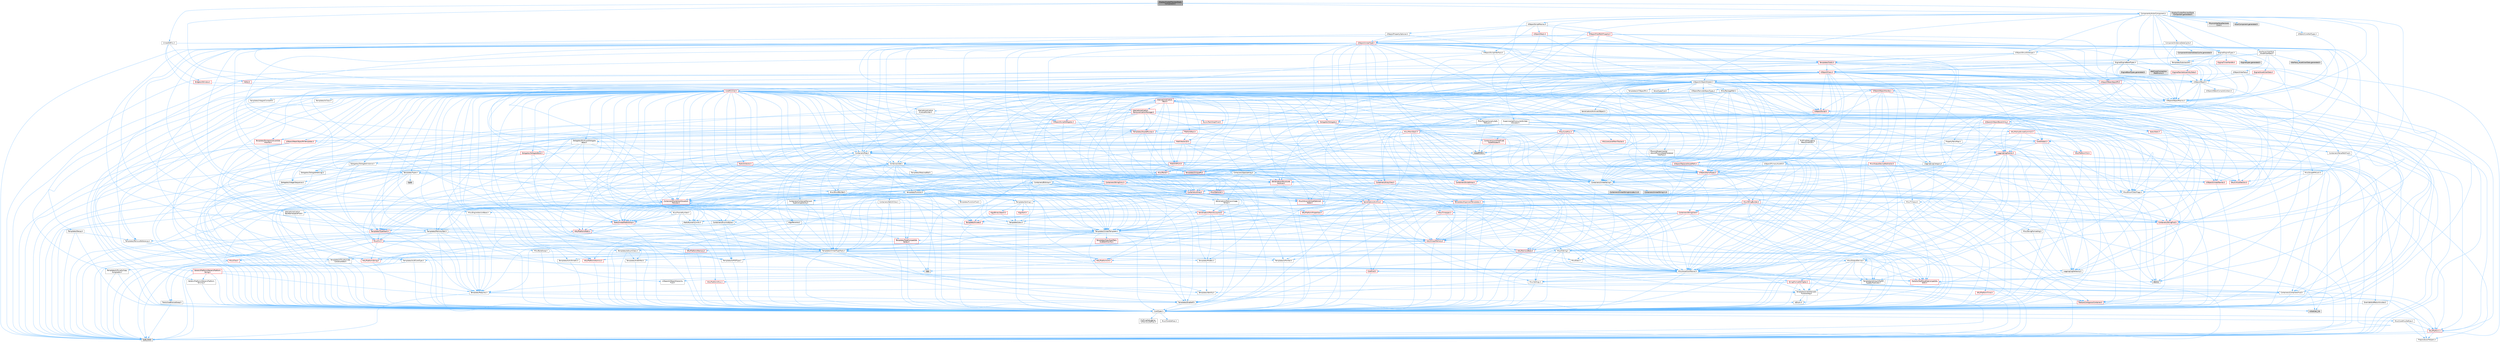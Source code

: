digraph "DisplayClusterPreviewShareComponent.h"
{
 // INTERACTIVE_SVG=YES
 // LATEX_PDF_SIZE
  bgcolor="transparent";
  edge [fontname=Helvetica,fontsize=10,labelfontname=Helvetica,labelfontsize=10];
  node [fontname=Helvetica,fontsize=10,shape=box,height=0.2,width=0.4];
  Node1 [id="Node000001",label="DisplayClusterPreviewShare\lComponent.h",height=0.2,width=0.4,color="gray40", fillcolor="grey60", style="filled", fontcolor="black",tooltip=" "];
  Node1 -> Node2 [id="edge1_Node000001_Node000002",color="steelblue1",style="solid",tooltip=" "];
  Node2 [id="Node000002",label="Components/ActorComponent.h",height=0.2,width=0.4,color="grey40", fillcolor="white", style="filled",URL="$da/db1/ActorComponent_8h.html",tooltip=" "];
  Node2 -> Node3 [id="edge2_Node000002_Node000003",color="steelblue1",style="solid",tooltip=" "];
  Node3 [id="Node000003",label="UObject/ObjectMacros.h",height=0.2,width=0.4,color="grey40", fillcolor="white", style="filled",URL="$d8/d8d/ObjectMacros_8h.html",tooltip=" "];
  Node3 -> Node4 [id="edge3_Node000003_Node000004",color="steelblue1",style="solid",tooltip=" "];
  Node4 [id="Node000004",label="Misc/EnumClassFlags.h",height=0.2,width=0.4,color="grey40", fillcolor="white", style="filled",URL="$d8/de7/EnumClassFlags_8h.html",tooltip=" "];
  Node3 -> Node5 [id="edge4_Node000003_Node000005",color="steelblue1",style="solid",tooltip=" "];
  Node5 [id="Node000005",label="UObject/Script.h",height=0.2,width=0.4,color="red", fillcolor="#FFF0F0", style="filled",URL="$de/dc6/Script_8h.html",tooltip=" "];
  Node5 -> Node6 [id="edge5_Node000005_Node000006",color="steelblue1",style="solid",tooltip=" "];
  Node6 [id="Node000006",label="Delegates/Delegate.h",height=0.2,width=0.4,color="red", fillcolor="#FFF0F0", style="filled",URL="$d4/d80/Delegate_8h.html",tooltip=" "];
  Node6 -> Node7 [id="edge6_Node000006_Node000007",color="steelblue1",style="solid",tooltip=" "];
  Node7 [id="Node000007",label="CoreTypes.h",height=0.2,width=0.4,color="grey40", fillcolor="white", style="filled",URL="$dc/dec/CoreTypes_8h.html",tooltip=" "];
  Node7 -> Node8 [id="edge7_Node000007_Node000008",color="steelblue1",style="solid",tooltip=" "];
  Node8 [id="Node000008",label="HAL/Platform.h",height=0.2,width=0.4,color="red", fillcolor="#FFF0F0", style="filled",URL="$d9/dd0/Platform_8h.html",tooltip=" "];
  Node8 -> Node11 [id="edge8_Node000008_Node000011",color="steelblue1",style="solid",tooltip=" "];
  Node11 [id="Node000011",label="type_traits",height=0.2,width=0.4,color="grey60", fillcolor="#E0E0E0", style="filled",tooltip=" "];
  Node8 -> Node12 [id="edge9_Node000008_Node000012",color="steelblue1",style="solid",tooltip=" "];
  Node12 [id="Node000012",label="PreprocessorHelpers.h",height=0.2,width=0.4,color="grey40", fillcolor="white", style="filled",URL="$db/ddb/PreprocessorHelpers_8h.html",tooltip=" "];
  Node7 -> Node18 [id="edge10_Node000007_Node000018",color="steelblue1",style="solid",tooltip=" "];
  Node18 [id="Node000018",label="ProfilingDebugging\l/UMemoryDefines.h",height=0.2,width=0.4,color="grey40", fillcolor="white", style="filled",URL="$d2/da2/UMemoryDefines_8h.html",tooltip=" "];
  Node7 -> Node19 [id="edge11_Node000007_Node000019",color="steelblue1",style="solid",tooltip=" "];
  Node19 [id="Node000019",label="Misc/CoreMiscDefines.h",height=0.2,width=0.4,color="grey40", fillcolor="white", style="filled",URL="$da/d38/CoreMiscDefines_8h.html",tooltip=" "];
  Node19 -> Node8 [id="edge12_Node000019_Node000008",color="steelblue1",style="solid",tooltip=" "];
  Node19 -> Node12 [id="edge13_Node000019_Node000012",color="steelblue1",style="solid",tooltip=" "];
  Node7 -> Node20 [id="edge14_Node000007_Node000020",color="steelblue1",style="solid",tooltip=" "];
  Node20 [id="Node000020",label="Misc/CoreDefines.h",height=0.2,width=0.4,color="grey40", fillcolor="white", style="filled",URL="$d3/dd2/CoreDefines_8h.html",tooltip=" "];
  Node6 -> Node21 [id="edge15_Node000006_Node000021",color="steelblue1",style="solid",tooltip=" "];
  Node21 [id="Node000021",label="Misc/AssertionMacros.h",height=0.2,width=0.4,color="grey40", fillcolor="white", style="filled",URL="$d0/dfa/AssertionMacros_8h.html",tooltip=" "];
  Node21 -> Node7 [id="edge16_Node000021_Node000007",color="steelblue1",style="solid",tooltip=" "];
  Node21 -> Node8 [id="edge17_Node000021_Node000008",color="steelblue1",style="solid",tooltip=" "];
  Node21 -> Node22 [id="edge18_Node000021_Node000022",color="steelblue1",style="solid",tooltip=" "];
  Node22 [id="Node000022",label="HAL/PlatformMisc.h",height=0.2,width=0.4,color="red", fillcolor="#FFF0F0", style="filled",URL="$d0/df5/PlatformMisc_8h.html",tooltip=" "];
  Node22 -> Node7 [id="edge19_Node000022_Node000007",color="steelblue1",style="solid",tooltip=" "];
  Node21 -> Node12 [id="edge20_Node000021_Node000012",color="steelblue1",style="solid",tooltip=" "];
  Node21 -> Node57 [id="edge21_Node000021_Node000057",color="steelblue1",style="solid",tooltip=" "];
  Node57 [id="Node000057",label="Templates/EnableIf.h",height=0.2,width=0.4,color="grey40", fillcolor="white", style="filled",URL="$d7/d60/EnableIf_8h.html",tooltip=" "];
  Node57 -> Node7 [id="edge22_Node000057_Node000007",color="steelblue1",style="solid",tooltip=" "];
  Node21 -> Node58 [id="edge23_Node000021_Node000058",color="steelblue1",style="solid",tooltip=" "];
  Node58 [id="Node000058",label="Templates/IsArrayOrRefOf\lTypeByPredicate.h",height=0.2,width=0.4,color="grey40", fillcolor="white", style="filled",URL="$d6/da1/IsArrayOrRefOfTypeByPredicate_8h.html",tooltip=" "];
  Node58 -> Node7 [id="edge24_Node000058_Node000007",color="steelblue1",style="solid",tooltip=" "];
  Node21 -> Node59 [id="edge25_Node000021_Node000059",color="steelblue1",style="solid",tooltip=" "];
  Node59 [id="Node000059",label="Templates/IsValidVariadic\lFunctionArg.h",height=0.2,width=0.4,color="grey40", fillcolor="white", style="filled",URL="$d0/dc8/IsValidVariadicFunctionArg_8h.html",tooltip=" "];
  Node59 -> Node7 [id="edge26_Node000059_Node000007",color="steelblue1",style="solid",tooltip=" "];
  Node59 -> Node60 [id="edge27_Node000059_Node000060",color="steelblue1",style="solid",tooltip=" "];
  Node60 [id="Node000060",label="IsEnum.h",height=0.2,width=0.4,color="grey40", fillcolor="white", style="filled",URL="$d4/de5/IsEnum_8h.html",tooltip=" "];
  Node59 -> Node11 [id="edge28_Node000059_Node000011",color="steelblue1",style="solid",tooltip=" "];
  Node21 -> Node61 [id="edge29_Node000021_Node000061",color="steelblue1",style="solid",tooltip=" "];
  Node61 [id="Node000061",label="Traits/IsCharEncodingCompatible\lWith.h",height=0.2,width=0.4,color="red", fillcolor="#FFF0F0", style="filled",URL="$df/dd1/IsCharEncodingCompatibleWith_8h.html",tooltip=" "];
  Node61 -> Node11 [id="edge30_Node000061_Node000011",color="steelblue1",style="solid",tooltip=" "];
  Node21 -> Node63 [id="edge31_Node000021_Node000063",color="steelblue1",style="solid",tooltip=" "];
  Node63 [id="Node000063",label="Misc/VarArgs.h",height=0.2,width=0.4,color="grey40", fillcolor="white", style="filled",URL="$d5/d6f/VarArgs_8h.html",tooltip=" "];
  Node63 -> Node7 [id="edge32_Node000063_Node000007",color="steelblue1",style="solid",tooltip=" "];
  Node21 -> Node64 [id="edge33_Node000021_Node000064",color="steelblue1",style="solid",tooltip=" "];
  Node64 [id="Node000064",label="String/FormatStringSan.h",height=0.2,width=0.4,color="red", fillcolor="#FFF0F0", style="filled",URL="$d3/d8b/FormatStringSan_8h.html",tooltip=" "];
  Node64 -> Node11 [id="edge34_Node000064_Node000011",color="steelblue1",style="solid",tooltip=" "];
  Node64 -> Node7 [id="edge35_Node000064_Node000007",color="steelblue1",style="solid",tooltip=" "];
  Node64 -> Node65 [id="edge36_Node000064_Node000065",color="steelblue1",style="solid",tooltip=" "];
  Node65 [id="Node000065",label="Templates/Requires.h",height=0.2,width=0.4,color="grey40", fillcolor="white", style="filled",URL="$dc/d96/Requires_8h.html",tooltip=" "];
  Node65 -> Node57 [id="edge37_Node000065_Node000057",color="steelblue1",style="solid",tooltip=" "];
  Node65 -> Node11 [id="edge38_Node000065_Node000011",color="steelblue1",style="solid",tooltip=" "];
  Node64 -> Node66 [id="edge39_Node000064_Node000066",color="steelblue1",style="solid",tooltip=" "];
  Node66 [id="Node000066",label="Templates/Identity.h",height=0.2,width=0.4,color="grey40", fillcolor="white", style="filled",URL="$d0/dd5/Identity_8h.html",tooltip=" "];
  Node64 -> Node59 [id="edge40_Node000064_Node000059",color="steelblue1",style="solid",tooltip=" "];
  Node64 -> Node30 [id="edge41_Node000064_Node000030",color="steelblue1",style="solid",tooltip=" "];
  Node30 [id="Node000030",label="Containers/ContainersFwd.h",height=0.2,width=0.4,color="grey40", fillcolor="white", style="filled",URL="$d4/d0a/ContainersFwd_8h.html",tooltip=" "];
  Node30 -> Node8 [id="edge42_Node000030_Node000008",color="steelblue1",style="solid",tooltip=" "];
  Node30 -> Node7 [id="edge43_Node000030_Node000007",color="steelblue1",style="solid",tooltip=" "];
  Node30 -> Node27 [id="edge44_Node000030_Node000027",color="steelblue1",style="solid",tooltip=" "];
  Node27 [id="Node000027",label="Traits/IsContiguousContainer.h",height=0.2,width=0.4,color="red", fillcolor="#FFF0F0", style="filled",URL="$d5/d3c/IsContiguousContainer_8h.html",tooltip=" "];
  Node27 -> Node7 [id="edge45_Node000027_Node000007",color="steelblue1",style="solid",tooltip=" "];
  Node27 -> Node26 [id="edge46_Node000027_Node000026",color="steelblue1",style="solid",tooltip=" "];
  Node26 [id="Node000026",label="initializer_list",height=0.2,width=0.4,color="grey60", fillcolor="#E0E0E0", style="filled",tooltip=" "];
  Node21 -> Node70 [id="edge47_Node000021_Node000070",color="steelblue1",style="solid",tooltip=" "];
  Node70 [id="Node000070",label="atomic",height=0.2,width=0.4,color="grey60", fillcolor="#E0E0E0", style="filled",tooltip=" "];
  Node6 -> Node71 [id="edge48_Node000006_Node000071",color="steelblue1",style="solid",tooltip=" "];
  Node71 [id="Node000071",label="UObject/NameTypes.h",height=0.2,width=0.4,color="red", fillcolor="#FFF0F0", style="filled",URL="$d6/d35/NameTypes_8h.html",tooltip=" "];
  Node71 -> Node7 [id="edge49_Node000071_Node000007",color="steelblue1",style="solid",tooltip=" "];
  Node71 -> Node21 [id="edge50_Node000071_Node000021",color="steelblue1",style="solid",tooltip=" "];
  Node71 -> Node72 [id="edge51_Node000071_Node000072",color="steelblue1",style="solid",tooltip=" "];
  Node72 [id="Node000072",label="HAL/UnrealMemory.h",height=0.2,width=0.4,color="red", fillcolor="#FFF0F0", style="filled",URL="$d9/d96/UnrealMemory_8h.html",tooltip=" "];
  Node72 -> Node7 [id="edge52_Node000072_Node000007",color="steelblue1",style="solid",tooltip=" "];
  Node72 -> Node76 [id="edge53_Node000072_Node000076",color="steelblue1",style="solid",tooltip=" "];
  Node76 [id="Node000076",label="HAL/MemoryBase.h",height=0.2,width=0.4,color="red", fillcolor="#FFF0F0", style="filled",URL="$d6/d9f/MemoryBase_8h.html",tooltip=" "];
  Node76 -> Node7 [id="edge54_Node000076_Node000007",color="steelblue1",style="solid",tooltip=" "];
  Node76 -> Node50 [id="edge55_Node000076_Node000050",color="steelblue1",style="solid",tooltip=" "];
  Node50 [id="Node000050",label="HAL/PlatformAtomics.h",height=0.2,width=0.4,color="red", fillcolor="#FFF0F0", style="filled",URL="$d3/d36/PlatformAtomics_8h.html",tooltip=" "];
  Node50 -> Node7 [id="edge56_Node000050_Node000007",color="steelblue1",style="solid",tooltip=" "];
  Node76 -> Node34 [id="edge57_Node000076_Node000034",color="steelblue1",style="solid",tooltip=" "];
  Node34 [id="Node000034",label="HAL/PlatformCrt.h",height=0.2,width=0.4,color="red", fillcolor="#FFF0F0", style="filled",URL="$d8/d75/PlatformCrt_8h.html",tooltip=" "];
  Node34 -> Node35 [id="edge58_Node000034_Node000035",color="steelblue1",style="solid",tooltip=" "];
  Node35 [id="Node000035",label="new",height=0.2,width=0.4,color="grey60", fillcolor="#E0E0E0", style="filled",tooltip=" "];
  Node76 -> Node77 [id="edge59_Node000076_Node000077",color="steelblue1",style="solid",tooltip=" "];
  Node77 [id="Node000077",label="Misc/Exec.h",height=0.2,width=0.4,color="grey40", fillcolor="white", style="filled",URL="$de/ddb/Exec_8h.html",tooltip=" "];
  Node77 -> Node7 [id="edge60_Node000077_Node000007",color="steelblue1",style="solid",tooltip=" "];
  Node77 -> Node21 [id="edge61_Node000077_Node000021",color="steelblue1",style="solid",tooltip=" "];
  Node76 -> Node78 [id="edge62_Node000076_Node000078",color="steelblue1",style="solid",tooltip=" "];
  Node78 [id="Node000078",label="Misc/OutputDevice.h",height=0.2,width=0.4,color="grey40", fillcolor="white", style="filled",URL="$d7/d32/OutputDevice_8h.html",tooltip=" "];
  Node78 -> Node29 [id="edge63_Node000078_Node000029",color="steelblue1",style="solid",tooltip=" "];
  Node29 [id="Node000029",label="CoreFwd.h",height=0.2,width=0.4,color="red", fillcolor="#FFF0F0", style="filled",URL="$d1/d1e/CoreFwd_8h.html",tooltip=" "];
  Node29 -> Node7 [id="edge64_Node000029_Node000007",color="steelblue1",style="solid",tooltip=" "];
  Node29 -> Node30 [id="edge65_Node000029_Node000030",color="steelblue1",style="solid",tooltip=" "];
  Node29 -> Node32 [id="edge66_Node000029_Node000032",color="steelblue1",style="solid",tooltip=" "];
  Node32 [id="Node000032",label="UObject/UObjectHierarchy\lFwd.h",height=0.2,width=0.4,color="grey40", fillcolor="white", style="filled",URL="$d3/d13/UObjectHierarchyFwd_8h.html",tooltip=" "];
  Node78 -> Node7 [id="edge67_Node000078_Node000007",color="steelblue1",style="solid",tooltip=" "];
  Node78 -> Node79 [id="edge68_Node000078_Node000079",color="steelblue1",style="solid",tooltip=" "];
  Node79 [id="Node000079",label="Logging/LogVerbosity.h",height=0.2,width=0.4,color="grey40", fillcolor="white", style="filled",URL="$d2/d8f/LogVerbosity_8h.html",tooltip=" "];
  Node79 -> Node7 [id="edge69_Node000079_Node000007",color="steelblue1",style="solid",tooltip=" "];
  Node78 -> Node63 [id="edge70_Node000078_Node000063",color="steelblue1",style="solid",tooltip=" "];
  Node78 -> Node58 [id="edge71_Node000078_Node000058",color="steelblue1",style="solid",tooltip=" "];
  Node78 -> Node59 [id="edge72_Node000078_Node000059",color="steelblue1",style="solid",tooltip=" "];
  Node78 -> Node61 [id="edge73_Node000078_Node000061",color="steelblue1",style="solid",tooltip=" "];
  Node72 -> Node89 [id="edge74_Node000072_Node000089",color="steelblue1",style="solid",tooltip=" "];
  Node89 [id="Node000089",label="HAL/PlatformMemory.h",height=0.2,width=0.4,color="red", fillcolor="#FFF0F0", style="filled",URL="$de/d68/PlatformMemory_8h.html",tooltip=" "];
  Node89 -> Node7 [id="edge75_Node000089_Node000007",color="steelblue1",style="solid",tooltip=" "];
  Node72 -> Node92 [id="edge76_Node000072_Node000092",color="steelblue1",style="solid",tooltip=" "];
  Node92 [id="Node000092",label="Templates/IsPointer.h",height=0.2,width=0.4,color="grey40", fillcolor="white", style="filled",URL="$d7/d05/IsPointer_8h.html",tooltip=" "];
  Node92 -> Node7 [id="edge77_Node000092_Node000007",color="steelblue1",style="solid",tooltip=" "];
  Node71 -> Node93 [id="edge78_Node000071_Node000093",color="steelblue1",style="solid",tooltip=" "];
  Node93 [id="Node000093",label="Templates/UnrealTypeTraits.h",height=0.2,width=0.4,color="grey40", fillcolor="white", style="filled",URL="$d2/d2d/UnrealTypeTraits_8h.html",tooltip=" "];
  Node93 -> Node7 [id="edge79_Node000093_Node000007",color="steelblue1",style="solid",tooltip=" "];
  Node93 -> Node92 [id="edge80_Node000093_Node000092",color="steelblue1",style="solid",tooltip=" "];
  Node93 -> Node21 [id="edge81_Node000093_Node000021",color="steelblue1",style="solid",tooltip=" "];
  Node93 -> Node85 [id="edge82_Node000093_Node000085",color="steelblue1",style="solid",tooltip=" "];
  Node85 [id="Node000085",label="Templates/AndOrNot.h",height=0.2,width=0.4,color="grey40", fillcolor="white", style="filled",URL="$db/d0a/AndOrNot_8h.html",tooltip=" "];
  Node85 -> Node7 [id="edge83_Node000085_Node000007",color="steelblue1",style="solid",tooltip=" "];
  Node93 -> Node57 [id="edge84_Node000093_Node000057",color="steelblue1",style="solid",tooltip=" "];
  Node93 -> Node94 [id="edge85_Node000093_Node000094",color="steelblue1",style="solid",tooltip=" "];
  Node94 [id="Node000094",label="Templates/IsArithmetic.h",height=0.2,width=0.4,color="grey40", fillcolor="white", style="filled",URL="$d2/d5d/IsArithmetic_8h.html",tooltip=" "];
  Node94 -> Node7 [id="edge86_Node000094_Node000007",color="steelblue1",style="solid",tooltip=" "];
  Node93 -> Node60 [id="edge87_Node000093_Node000060",color="steelblue1",style="solid",tooltip=" "];
  Node93 -> Node95 [id="edge88_Node000093_Node000095",color="steelblue1",style="solid",tooltip=" "];
  Node95 [id="Node000095",label="Templates/Models.h",height=0.2,width=0.4,color="grey40", fillcolor="white", style="filled",URL="$d3/d0c/Models_8h.html",tooltip=" "];
  Node95 -> Node66 [id="edge89_Node000095_Node000066",color="steelblue1",style="solid",tooltip=" "];
  Node93 -> Node96 [id="edge90_Node000093_Node000096",color="steelblue1",style="solid",tooltip=" "];
  Node96 [id="Node000096",label="Templates/IsPODType.h",height=0.2,width=0.4,color="grey40", fillcolor="white", style="filled",URL="$d7/db1/IsPODType_8h.html",tooltip=" "];
  Node96 -> Node7 [id="edge91_Node000096_Node000007",color="steelblue1",style="solid",tooltip=" "];
  Node93 -> Node97 [id="edge92_Node000093_Node000097",color="steelblue1",style="solid",tooltip=" "];
  Node97 [id="Node000097",label="Templates/IsUECoreType.h",height=0.2,width=0.4,color="grey40", fillcolor="white", style="filled",URL="$d1/db8/IsUECoreType_8h.html",tooltip=" "];
  Node97 -> Node7 [id="edge93_Node000097_Node000007",color="steelblue1",style="solid",tooltip=" "];
  Node97 -> Node11 [id="edge94_Node000097_Node000011",color="steelblue1",style="solid",tooltip=" "];
  Node93 -> Node86 [id="edge95_Node000093_Node000086",color="steelblue1",style="solid",tooltip=" "];
  Node86 [id="Node000086",label="Templates/IsTriviallyCopy\lConstructible.h",height=0.2,width=0.4,color="grey40", fillcolor="white", style="filled",URL="$d3/d78/IsTriviallyCopyConstructible_8h.html",tooltip=" "];
  Node86 -> Node7 [id="edge96_Node000086_Node000007",color="steelblue1",style="solid",tooltip=" "];
  Node86 -> Node11 [id="edge97_Node000086_Node000011",color="steelblue1",style="solid",tooltip=" "];
  Node71 -> Node98 [id="edge98_Node000071_Node000098",color="steelblue1",style="solid",tooltip=" "];
  Node98 [id="Node000098",label="Templates/UnrealTemplate.h",height=0.2,width=0.4,color="grey40", fillcolor="white", style="filled",URL="$d4/d24/UnrealTemplate_8h.html",tooltip=" "];
  Node98 -> Node7 [id="edge99_Node000098_Node000007",color="steelblue1",style="solid",tooltip=" "];
  Node98 -> Node92 [id="edge100_Node000098_Node000092",color="steelblue1",style="solid",tooltip=" "];
  Node98 -> Node72 [id="edge101_Node000098_Node000072",color="steelblue1",style="solid",tooltip=" "];
  Node98 -> Node99 [id="edge102_Node000098_Node000099",color="steelblue1",style="solid",tooltip=" "];
  Node99 [id="Node000099",label="Templates/CopyQualifiers\lAndRefsFromTo.h",height=0.2,width=0.4,color="red", fillcolor="#FFF0F0", style="filled",URL="$d3/db3/CopyQualifiersAndRefsFromTo_8h.html",tooltip=" "];
  Node98 -> Node93 [id="edge103_Node000098_Node000093",color="steelblue1",style="solid",tooltip=" "];
  Node98 -> Node101 [id="edge104_Node000098_Node000101",color="steelblue1",style="solid",tooltip=" "];
  Node101 [id="Node000101",label="Templates/RemoveReference.h",height=0.2,width=0.4,color="grey40", fillcolor="white", style="filled",URL="$da/dbe/RemoveReference_8h.html",tooltip=" "];
  Node101 -> Node7 [id="edge105_Node000101_Node000007",color="steelblue1",style="solid",tooltip=" "];
  Node98 -> Node65 [id="edge106_Node000098_Node000065",color="steelblue1",style="solid",tooltip=" "];
  Node98 -> Node102 [id="edge107_Node000098_Node000102",color="steelblue1",style="solid",tooltip=" "];
  Node102 [id="Node000102",label="Templates/TypeCompatible\lBytes.h",height=0.2,width=0.4,color="red", fillcolor="#FFF0F0", style="filled",URL="$df/d0a/TypeCompatibleBytes_8h.html",tooltip=" "];
  Node102 -> Node7 [id="edge108_Node000102_Node000007",color="steelblue1",style="solid",tooltip=" "];
  Node102 -> Node35 [id="edge109_Node000102_Node000035",color="steelblue1",style="solid",tooltip=" "];
  Node102 -> Node11 [id="edge110_Node000102_Node000011",color="steelblue1",style="solid",tooltip=" "];
  Node98 -> Node66 [id="edge111_Node000098_Node000066",color="steelblue1",style="solid",tooltip=" "];
  Node98 -> Node27 [id="edge112_Node000098_Node000027",color="steelblue1",style="solid",tooltip=" "];
  Node98 -> Node103 [id="edge113_Node000098_Node000103",color="steelblue1",style="solid",tooltip=" "];
  Node103 [id="Node000103",label="Traits/UseBitwiseSwap.h",height=0.2,width=0.4,color="grey40", fillcolor="white", style="filled",URL="$db/df3/UseBitwiseSwap_8h.html",tooltip=" "];
  Node103 -> Node7 [id="edge114_Node000103_Node000007",color="steelblue1",style="solid",tooltip=" "];
  Node103 -> Node11 [id="edge115_Node000103_Node000011",color="steelblue1",style="solid",tooltip=" "];
  Node98 -> Node11 [id="edge116_Node000098_Node000011",color="steelblue1",style="solid",tooltip=" "];
  Node71 -> Node104 [id="edge117_Node000071_Node000104",color="steelblue1",style="solid",tooltip=" "];
  Node104 [id="Node000104",label="Containers/UnrealString.h",height=0.2,width=0.4,color="grey40", fillcolor="white", style="filled",URL="$d5/dba/UnrealString_8h.html",tooltip=" "];
  Node104 -> Node105 [id="edge118_Node000104_Node000105",color="steelblue1",style="solid",tooltip=" "];
  Node105 [id="Node000105",label="Containers/UnrealStringIncludes.h.inl",height=0.2,width=0.4,color="grey60", fillcolor="#E0E0E0", style="filled",tooltip=" "];
  Node104 -> Node106 [id="edge119_Node000104_Node000106",color="steelblue1",style="solid",tooltip=" "];
  Node106 [id="Node000106",label="Containers/UnrealString.h.inl",height=0.2,width=0.4,color="grey60", fillcolor="#E0E0E0", style="filled",tooltip=" "];
  Node104 -> Node107 [id="edge120_Node000104_Node000107",color="steelblue1",style="solid",tooltip=" "];
  Node107 [id="Node000107",label="Misc/StringFormatArg.h",height=0.2,width=0.4,color="grey40", fillcolor="white", style="filled",URL="$d2/d16/StringFormatArg_8h.html",tooltip=" "];
  Node107 -> Node30 [id="edge121_Node000107_Node000030",color="steelblue1",style="solid",tooltip=" "];
  Node71 -> Node108 [id="edge122_Node000071_Node000108",color="steelblue1",style="solid",tooltip=" "];
  Node108 [id="Node000108",label="HAL/CriticalSection.h",height=0.2,width=0.4,color="red", fillcolor="#FFF0F0", style="filled",URL="$d6/d90/CriticalSection_8h.html",tooltip=" "];
  Node71 -> Node111 [id="edge123_Node000071_Node000111",color="steelblue1",style="solid",tooltip=" "];
  Node111 [id="Node000111",label="Containers/StringConv.h",height=0.2,width=0.4,color="red", fillcolor="#FFF0F0", style="filled",URL="$d3/ddf/StringConv_8h.html",tooltip=" "];
  Node111 -> Node7 [id="edge124_Node000111_Node000007",color="steelblue1",style="solid",tooltip=" "];
  Node111 -> Node21 [id="edge125_Node000111_Node000021",color="steelblue1",style="solid",tooltip=" "];
  Node111 -> Node112 [id="edge126_Node000111_Node000112",color="steelblue1",style="solid",tooltip=" "];
  Node112 [id="Node000112",label="Containers/ContainerAllocation\lPolicies.h",height=0.2,width=0.4,color="red", fillcolor="#FFF0F0", style="filled",URL="$d7/dff/ContainerAllocationPolicies_8h.html",tooltip=" "];
  Node112 -> Node7 [id="edge127_Node000112_Node000007",color="steelblue1",style="solid",tooltip=" "];
  Node112 -> Node112 [id="edge128_Node000112_Node000112",color="steelblue1",style="solid",tooltip=" "];
  Node112 -> Node114 [id="edge129_Node000112_Node000114",color="steelblue1",style="solid",tooltip=" "];
  Node114 [id="Node000114",label="HAL/PlatformMath.h",height=0.2,width=0.4,color="red", fillcolor="#FFF0F0", style="filled",URL="$dc/d53/PlatformMath_8h.html",tooltip=" "];
  Node114 -> Node7 [id="edge130_Node000114_Node000007",color="steelblue1",style="solid",tooltip=" "];
  Node112 -> Node72 [id="edge131_Node000112_Node000072",color="steelblue1",style="solid",tooltip=" "];
  Node112 -> Node44 [id="edge132_Node000112_Node000044",color="steelblue1",style="solid",tooltip=" "];
  Node44 [id="Node000044",label="Math/NumericLimits.h",height=0.2,width=0.4,color="grey40", fillcolor="white", style="filled",URL="$df/d1b/NumericLimits_8h.html",tooltip=" "];
  Node44 -> Node7 [id="edge133_Node000044_Node000007",color="steelblue1",style="solid",tooltip=" "];
  Node112 -> Node21 [id="edge134_Node000112_Node000021",color="steelblue1",style="solid",tooltip=" "];
  Node112 -> Node123 [id="edge135_Node000112_Node000123",color="steelblue1",style="solid",tooltip=" "];
  Node123 [id="Node000123",label="Templates/MemoryOps.h",height=0.2,width=0.4,color="grey40", fillcolor="white", style="filled",URL="$db/dea/MemoryOps_8h.html",tooltip=" "];
  Node123 -> Node7 [id="edge136_Node000123_Node000007",color="steelblue1",style="solid",tooltip=" "];
  Node123 -> Node72 [id="edge137_Node000123_Node000072",color="steelblue1",style="solid",tooltip=" "];
  Node123 -> Node87 [id="edge138_Node000123_Node000087",color="steelblue1",style="solid",tooltip=" "];
  Node87 [id="Node000087",label="Templates/IsTriviallyCopy\lAssignable.h",height=0.2,width=0.4,color="grey40", fillcolor="white", style="filled",URL="$d2/df2/IsTriviallyCopyAssignable_8h.html",tooltip=" "];
  Node87 -> Node7 [id="edge139_Node000087_Node000007",color="steelblue1",style="solid",tooltip=" "];
  Node87 -> Node11 [id="edge140_Node000087_Node000011",color="steelblue1",style="solid",tooltip=" "];
  Node123 -> Node86 [id="edge141_Node000123_Node000086",color="steelblue1",style="solid",tooltip=" "];
  Node123 -> Node65 [id="edge142_Node000123_Node000065",color="steelblue1",style="solid",tooltip=" "];
  Node123 -> Node93 [id="edge143_Node000123_Node000093",color="steelblue1",style="solid",tooltip=" "];
  Node123 -> Node103 [id="edge144_Node000123_Node000103",color="steelblue1",style="solid",tooltip=" "];
  Node123 -> Node35 [id="edge145_Node000123_Node000035",color="steelblue1",style="solid",tooltip=" "];
  Node123 -> Node11 [id="edge146_Node000123_Node000011",color="steelblue1",style="solid",tooltip=" "];
  Node112 -> Node102 [id="edge147_Node000112_Node000102",color="steelblue1",style="solid",tooltip=" "];
  Node112 -> Node11 [id="edge148_Node000112_Node000011",color="steelblue1",style="solid",tooltip=" "];
  Node111 -> Node124 [id="edge149_Node000111_Node000124",color="steelblue1",style="solid",tooltip=" "];
  Node124 [id="Node000124",label="Containers/Array.h",height=0.2,width=0.4,color="red", fillcolor="#FFF0F0", style="filled",URL="$df/dd0/Array_8h.html",tooltip=" "];
  Node124 -> Node7 [id="edge150_Node000124_Node000007",color="steelblue1",style="solid",tooltip=" "];
  Node124 -> Node21 [id="edge151_Node000124_Node000021",color="steelblue1",style="solid",tooltip=" "];
  Node124 -> Node125 [id="edge152_Node000124_Node000125",color="steelblue1",style="solid",tooltip=" "];
  Node125 [id="Node000125",label="Misc/IntrusiveUnsetOptional\lState.h",height=0.2,width=0.4,color="red", fillcolor="#FFF0F0", style="filled",URL="$d2/d0a/IntrusiveUnsetOptionalState_8h.html",tooltip=" "];
  Node124 -> Node72 [id="edge153_Node000124_Node000072",color="steelblue1",style="solid",tooltip=" "];
  Node124 -> Node93 [id="edge154_Node000124_Node000093",color="steelblue1",style="solid",tooltip=" "];
  Node124 -> Node98 [id="edge155_Node000124_Node000098",color="steelblue1",style="solid",tooltip=" "];
  Node124 -> Node112 [id="edge156_Node000124_Node000112",color="steelblue1",style="solid",tooltip=" "];
  Node124 -> Node130 [id="edge157_Node000124_Node000130",color="steelblue1",style="solid",tooltip=" "];
  Node130 [id="Node000130",label="Containers/ContainerElement\lTypeCompatibility.h",height=0.2,width=0.4,color="grey40", fillcolor="white", style="filled",URL="$df/ddf/ContainerElementTypeCompatibility_8h.html",tooltip=" "];
  Node130 -> Node7 [id="edge158_Node000130_Node000007",color="steelblue1",style="solid",tooltip=" "];
  Node130 -> Node93 [id="edge159_Node000130_Node000093",color="steelblue1",style="solid",tooltip=" "];
  Node124 -> Node131 [id="edge160_Node000124_Node000131",color="steelblue1",style="solid",tooltip=" "];
  Node131 [id="Node000131",label="Serialization/Archive.h",height=0.2,width=0.4,color="red", fillcolor="#FFF0F0", style="filled",URL="$d7/d3b/Archive_8h.html",tooltip=" "];
  Node131 -> Node29 [id="edge161_Node000131_Node000029",color="steelblue1",style="solid",tooltip=" "];
  Node131 -> Node7 [id="edge162_Node000131_Node000007",color="steelblue1",style="solid",tooltip=" "];
  Node131 -> Node132 [id="edge163_Node000131_Node000132",color="steelblue1",style="solid",tooltip=" "];
  Node132 [id="Node000132",label="HAL/PlatformProperties.h",height=0.2,width=0.4,color="red", fillcolor="#FFF0F0", style="filled",URL="$d9/db0/PlatformProperties_8h.html",tooltip=" "];
  Node132 -> Node7 [id="edge164_Node000132_Node000007",color="steelblue1",style="solid",tooltip=" "];
  Node131 -> Node135 [id="edge165_Node000131_Node000135",color="steelblue1",style="solid",tooltip=" "];
  Node135 [id="Node000135",label="Internationalization\l/TextNamespaceFwd.h",height=0.2,width=0.4,color="grey40", fillcolor="white", style="filled",URL="$d8/d97/TextNamespaceFwd_8h.html",tooltip=" "];
  Node135 -> Node7 [id="edge166_Node000135_Node000007",color="steelblue1",style="solid",tooltip=" "];
  Node131 -> Node21 [id="edge167_Node000131_Node000021",color="steelblue1",style="solid",tooltip=" "];
  Node131 -> Node136 [id="edge168_Node000131_Node000136",color="steelblue1",style="solid",tooltip=" "];
  Node136 [id="Node000136",label="Misc/EngineVersionBase.h",height=0.2,width=0.4,color="grey40", fillcolor="white", style="filled",URL="$d5/d2b/EngineVersionBase_8h.html",tooltip=" "];
  Node136 -> Node7 [id="edge169_Node000136_Node000007",color="steelblue1",style="solid",tooltip=" "];
  Node131 -> Node63 [id="edge170_Node000131_Node000063",color="steelblue1",style="solid",tooltip=" "];
  Node131 -> Node57 [id="edge171_Node000131_Node000057",color="steelblue1",style="solid",tooltip=" "];
  Node131 -> Node58 [id="edge172_Node000131_Node000058",color="steelblue1",style="solid",tooltip=" "];
  Node131 -> Node139 [id="edge173_Node000131_Node000139",color="steelblue1",style="solid",tooltip=" "];
  Node139 [id="Node000139",label="Templates/IsEnumClass.h",height=0.2,width=0.4,color="grey40", fillcolor="white", style="filled",URL="$d7/d15/IsEnumClass_8h.html",tooltip=" "];
  Node139 -> Node7 [id="edge174_Node000139_Node000007",color="steelblue1",style="solid",tooltip=" "];
  Node139 -> Node85 [id="edge175_Node000139_Node000085",color="steelblue1",style="solid",tooltip=" "];
  Node131 -> Node59 [id="edge176_Node000131_Node000059",color="steelblue1",style="solid",tooltip=" "];
  Node131 -> Node98 [id="edge177_Node000131_Node000098",color="steelblue1",style="solid",tooltip=" "];
  Node131 -> Node61 [id="edge178_Node000131_Node000061",color="steelblue1",style="solid",tooltip=" "];
  Node124 -> Node141 [id="edge179_Node000124_Node000141",color="steelblue1",style="solid",tooltip=" "];
  Node141 [id="Node000141",label="Serialization/MemoryImage\lWriter.h",height=0.2,width=0.4,color="grey40", fillcolor="white", style="filled",URL="$d0/d08/MemoryImageWriter_8h.html",tooltip=" "];
  Node141 -> Node7 [id="edge180_Node000141_Node000007",color="steelblue1",style="solid",tooltip=" "];
  Node141 -> Node142 [id="edge181_Node000141_Node000142",color="steelblue1",style="solid",tooltip=" "];
  Node142 [id="Node000142",label="Serialization/MemoryLayout.h",height=0.2,width=0.4,color="red", fillcolor="#FFF0F0", style="filled",URL="$d7/d66/MemoryLayout_8h.html",tooltip=" "];
  Node142 -> Node145 [id="edge182_Node000142_Node000145",color="steelblue1",style="solid",tooltip=" "];
  Node145 [id="Node000145",label="Containers/EnumAsByte.h",height=0.2,width=0.4,color="grey40", fillcolor="white", style="filled",URL="$d6/d9a/EnumAsByte_8h.html",tooltip=" "];
  Node145 -> Node7 [id="edge183_Node000145_Node000007",color="steelblue1",style="solid",tooltip=" "];
  Node145 -> Node96 [id="edge184_Node000145_Node000096",color="steelblue1",style="solid",tooltip=" "];
  Node145 -> Node146 [id="edge185_Node000145_Node000146",color="steelblue1",style="solid",tooltip=" "];
  Node146 [id="Node000146",label="Templates/TypeHash.h",height=0.2,width=0.4,color="red", fillcolor="#FFF0F0", style="filled",URL="$d1/d62/TypeHash_8h.html",tooltip=" "];
  Node146 -> Node7 [id="edge186_Node000146_Node000007",color="steelblue1",style="solid",tooltip=" "];
  Node146 -> Node65 [id="edge187_Node000146_Node000065",color="steelblue1",style="solid",tooltip=" "];
  Node146 -> Node147 [id="edge188_Node000146_Node000147",color="steelblue1",style="solid",tooltip=" "];
  Node147 [id="Node000147",label="Misc/Crc.h",height=0.2,width=0.4,color="red", fillcolor="#FFF0F0", style="filled",URL="$d4/dd2/Crc_8h.html",tooltip=" "];
  Node147 -> Node7 [id="edge189_Node000147_Node000007",color="steelblue1",style="solid",tooltip=" "];
  Node147 -> Node74 [id="edge190_Node000147_Node000074",color="steelblue1",style="solid",tooltip=" "];
  Node74 [id="Node000074",label="HAL/PlatformString.h",height=0.2,width=0.4,color="red", fillcolor="#FFF0F0", style="filled",URL="$db/db5/PlatformString_8h.html",tooltip=" "];
  Node74 -> Node7 [id="edge191_Node000074_Node000007",color="steelblue1",style="solid",tooltip=" "];
  Node147 -> Node21 [id="edge192_Node000147_Node000021",color="steelblue1",style="solid",tooltip=" "];
  Node147 -> Node148 [id="edge193_Node000147_Node000148",color="steelblue1",style="solid",tooltip=" "];
  Node148 [id="Node000148",label="Misc/CString.h",height=0.2,width=0.4,color="grey40", fillcolor="white", style="filled",URL="$d2/d49/CString_8h.html",tooltip=" "];
  Node148 -> Node7 [id="edge194_Node000148_Node000007",color="steelblue1",style="solid",tooltip=" "];
  Node148 -> Node34 [id="edge195_Node000148_Node000034",color="steelblue1",style="solid",tooltip=" "];
  Node148 -> Node74 [id="edge196_Node000148_Node000074",color="steelblue1",style="solid",tooltip=" "];
  Node148 -> Node21 [id="edge197_Node000148_Node000021",color="steelblue1",style="solid",tooltip=" "];
  Node148 -> Node149 [id="edge198_Node000148_Node000149",color="steelblue1",style="solid",tooltip=" "];
  Node149 [id="Node000149",label="Misc/Char.h",height=0.2,width=0.4,color="red", fillcolor="#FFF0F0", style="filled",URL="$d0/d58/Char_8h.html",tooltip=" "];
  Node149 -> Node7 [id="edge199_Node000149_Node000007",color="steelblue1",style="solid",tooltip=" "];
  Node149 -> Node11 [id="edge200_Node000149_Node000011",color="steelblue1",style="solid",tooltip=" "];
  Node148 -> Node63 [id="edge201_Node000148_Node000063",color="steelblue1",style="solid",tooltip=" "];
  Node148 -> Node58 [id="edge202_Node000148_Node000058",color="steelblue1",style="solid",tooltip=" "];
  Node148 -> Node59 [id="edge203_Node000148_Node000059",color="steelblue1",style="solid",tooltip=" "];
  Node148 -> Node61 [id="edge204_Node000148_Node000061",color="steelblue1",style="solid",tooltip=" "];
  Node147 -> Node149 [id="edge205_Node000147_Node000149",color="steelblue1",style="solid",tooltip=" "];
  Node147 -> Node93 [id="edge206_Node000147_Node000093",color="steelblue1",style="solid",tooltip=" "];
  Node146 -> Node11 [id="edge207_Node000146_Node000011",color="steelblue1",style="solid",tooltip=" "];
  Node142 -> Node24 [id="edge208_Node000142_Node000024",color="steelblue1",style="solid",tooltip=" "];
  Node24 [id="Node000024",label="Containers/StringFwd.h",height=0.2,width=0.4,color="red", fillcolor="#FFF0F0", style="filled",URL="$df/d37/StringFwd_8h.html",tooltip=" "];
  Node24 -> Node7 [id="edge209_Node000024_Node000007",color="steelblue1",style="solid",tooltip=" "];
  Node24 -> Node27 [id="edge210_Node000024_Node000027",color="steelblue1",style="solid",tooltip=" "];
  Node142 -> Node72 [id="edge211_Node000142_Node000072",color="steelblue1",style="solid",tooltip=" "];
  Node142 -> Node57 [id="edge212_Node000142_Node000057",color="steelblue1",style="solid",tooltip=" "];
  Node142 -> Node95 [id="edge213_Node000142_Node000095",color="steelblue1",style="solid",tooltip=" "];
  Node142 -> Node98 [id="edge214_Node000142_Node000098",color="steelblue1",style="solid",tooltip=" "];
  Node124 -> Node157 [id="edge215_Node000124_Node000157",color="steelblue1",style="solid",tooltip=" "];
  Node157 [id="Node000157",label="Templates/Invoke.h",height=0.2,width=0.4,color="red", fillcolor="#FFF0F0", style="filled",URL="$d7/deb/Invoke_8h.html",tooltip=" "];
  Node157 -> Node7 [id="edge216_Node000157_Node000007",color="steelblue1",style="solid",tooltip=" "];
  Node157 -> Node98 [id="edge217_Node000157_Node000098",color="steelblue1",style="solid",tooltip=" "];
  Node157 -> Node11 [id="edge218_Node000157_Node000011",color="steelblue1",style="solid",tooltip=" "];
  Node124 -> Node162 [id="edge219_Node000124_Node000162",color="steelblue1",style="solid",tooltip=" "];
  Node162 [id="Node000162",label="Templates/Less.h",height=0.2,width=0.4,color="grey40", fillcolor="white", style="filled",URL="$de/dc8/Less_8h.html",tooltip=" "];
  Node162 -> Node7 [id="edge220_Node000162_Node000007",color="steelblue1",style="solid",tooltip=" "];
  Node162 -> Node98 [id="edge221_Node000162_Node000098",color="steelblue1",style="solid",tooltip=" "];
  Node124 -> Node65 [id="edge222_Node000124_Node000065",color="steelblue1",style="solid",tooltip=" "];
  Node124 -> Node170 [id="edge223_Node000124_Node000170",color="steelblue1",style="solid",tooltip=" "];
  Node170 [id="Node000170",label="Templates/Sorting.h",height=0.2,width=0.4,color="grey40", fillcolor="white", style="filled",URL="$d3/d9e/Sorting_8h.html",tooltip=" "];
  Node170 -> Node7 [id="edge224_Node000170_Node000007",color="steelblue1",style="solid",tooltip=" "];
  Node170 -> Node166 [id="edge225_Node000170_Node000166",color="steelblue1",style="solid",tooltip=" "];
  Node166 [id="Node000166",label="Algo/BinarySearch.h",height=0.2,width=0.4,color="red", fillcolor="#FFF0F0", style="filled",URL="$db/db4/BinarySearch_8h.html",tooltip=" "];
  Node166 -> Node157 [id="edge226_Node000166_Node000157",color="steelblue1",style="solid",tooltip=" "];
  Node166 -> Node162 [id="edge227_Node000166_Node000162",color="steelblue1",style="solid",tooltip=" "];
  Node170 -> Node171 [id="edge228_Node000170_Node000171",color="steelblue1",style="solid",tooltip=" "];
  Node171 [id="Node000171",label="Algo/Sort.h",height=0.2,width=0.4,color="red", fillcolor="#FFF0F0", style="filled",URL="$d1/d87/Sort_8h.html",tooltip=" "];
  Node170 -> Node114 [id="edge229_Node000170_Node000114",color="steelblue1",style="solid",tooltip=" "];
  Node170 -> Node162 [id="edge230_Node000170_Node000162",color="steelblue1",style="solid",tooltip=" "];
  Node124 -> Node174 [id="edge231_Node000124_Node000174",color="steelblue1",style="solid",tooltip=" "];
  Node174 [id="Node000174",label="Templates/AlignmentTemplates.h",height=0.2,width=0.4,color="red", fillcolor="#FFF0F0", style="filled",URL="$dd/d32/AlignmentTemplates_8h.html",tooltip=" "];
  Node174 -> Node7 [id="edge232_Node000174_Node000007",color="steelblue1",style="solid",tooltip=" "];
  Node174 -> Node92 [id="edge233_Node000174_Node000092",color="steelblue1",style="solid",tooltip=" "];
  Node124 -> Node11 [id="edge234_Node000124_Node000011",color="steelblue1",style="solid",tooltip=" "];
  Node111 -> Node148 [id="edge235_Node000111_Node000148",color="steelblue1",style="solid",tooltip=" "];
  Node111 -> Node98 [id="edge236_Node000111_Node000098",color="steelblue1",style="solid",tooltip=" "];
  Node111 -> Node93 [id="edge237_Node000111_Node000093",color="steelblue1",style="solid",tooltip=" "];
  Node111 -> Node61 [id="edge238_Node000111_Node000061",color="steelblue1",style="solid",tooltip=" "];
  Node111 -> Node27 [id="edge239_Node000111_Node000027",color="steelblue1",style="solid",tooltip=" "];
  Node111 -> Node11 [id="edge240_Node000111_Node000011",color="steelblue1",style="solid",tooltip=" "];
  Node71 -> Node24 [id="edge241_Node000071_Node000024",color="steelblue1",style="solid",tooltip=" "];
  Node71 -> Node176 [id="edge242_Node000071_Node000176",color="steelblue1",style="solid",tooltip=" "];
  Node176 [id="Node000176",label="UObject/UnrealNames.h",height=0.2,width=0.4,color="red", fillcolor="#FFF0F0", style="filled",URL="$d8/db1/UnrealNames_8h.html",tooltip=" "];
  Node176 -> Node7 [id="edge243_Node000176_Node000007",color="steelblue1",style="solid",tooltip=" "];
  Node71 -> Node142 [id="edge244_Node000071_Node000142",color="steelblue1",style="solid",tooltip=" "];
  Node71 -> Node125 [id="edge245_Node000071_Node000125",color="steelblue1",style="solid",tooltip=" "];
  Node71 -> Node178 [id="edge246_Node000071_Node000178",color="steelblue1",style="solid",tooltip=" "];
  Node178 [id="Node000178",label="Misc/StringBuilder.h",height=0.2,width=0.4,color="red", fillcolor="#FFF0F0", style="filled",URL="$d4/d52/StringBuilder_8h.html",tooltip=" "];
  Node178 -> Node24 [id="edge247_Node000178_Node000024",color="steelblue1",style="solid",tooltip=" "];
  Node178 -> Node179 [id="edge248_Node000178_Node000179",color="steelblue1",style="solid",tooltip=" "];
  Node179 [id="Node000179",label="Containers/StringView.h",height=0.2,width=0.4,color="red", fillcolor="#FFF0F0", style="filled",URL="$dd/dea/StringView_8h.html",tooltip=" "];
  Node179 -> Node7 [id="edge249_Node000179_Node000007",color="steelblue1",style="solid",tooltip=" "];
  Node179 -> Node24 [id="edge250_Node000179_Node000024",color="steelblue1",style="solid",tooltip=" "];
  Node179 -> Node72 [id="edge251_Node000179_Node000072",color="steelblue1",style="solid",tooltip=" "];
  Node179 -> Node44 [id="edge252_Node000179_Node000044",color="steelblue1",style="solid",tooltip=" "];
  Node179 -> Node173 [id="edge253_Node000179_Node000173",color="steelblue1",style="solid",tooltip=" "];
  Node173 [id="Node000173",label="Math/UnrealMathUtility.h",height=0.2,width=0.4,color="red", fillcolor="#FFF0F0", style="filled",URL="$db/db8/UnrealMathUtility_8h.html",tooltip=" "];
  Node173 -> Node7 [id="edge254_Node000173_Node000007",color="steelblue1",style="solid",tooltip=" "];
  Node173 -> Node21 [id="edge255_Node000173_Node000021",color="steelblue1",style="solid",tooltip=" "];
  Node173 -> Node114 [id="edge256_Node000173_Node000114",color="steelblue1",style="solid",tooltip=" "];
  Node173 -> Node66 [id="edge257_Node000173_Node000066",color="steelblue1",style="solid",tooltip=" "];
  Node173 -> Node65 [id="edge258_Node000173_Node000065",color="steelblue1",style="solid",tooltip=" "];
  Node179 -> Node147 [id="edge259_Node000179_Node000147",color="steelblue1",style="solid",tooltip=" "];
  Node179 -> Node148 [id="edge260_Node000179_Node000148",color="steelblue1",style="solid",tooltip=" "];
  Node179 -> Node65 [id="edge261_Node000179_Node000065",color="steelblue1",style="solid",tooltip=" "];
  Node179 -> Node98 [id="edge262_Node000179_Node000098",color="steelblue1",style="solid",tooltip=" "];
  Node179 -> Node61 [id="edge263_Node000179_Node000061",color="steelblue1",style="solid",tooltip=" "];
  Node179 -> Node27 [id="edge264_Node000179_Node000027",color="steelblue1",style="solid",tooltip=" "];
  Node179 -> Node11 [id="edge265_Node000179_Node000011",color="steelblue1",style="solid",tooltip=" "];
  Node178 -> Node7 [id="edge266_Node000178_Node000007",color="steelblue1",style="solid",tooltip=" "];
  Node178 -> Node74 [id="edge267_Node000178_Node000074",color="steelblue1",style="solid",tooltip=" "];
  Node178 -> Node72 [id="edge268_Node000178_Node000072",color="steelblue1",style="solid",tooltip=" "];
  Node178 -> Node21 [id="edge269_Node000178_Node000021",color="steelblue1",style="solid",tooltip=" "];
  Node178 -> Node148 [id="edge270_Node000178_Node000148",color="steelblue1",style="solid",tooltip=" "];
  Node178 -> Node57 [id="edge271_Node000178_Node000057",color="steelblue1",style="solid",tooltip=" "];
  Node178 -> Node58 [id="edge272_Node000178_Node000058",color="steelblue1",style="solid",tooltip=" "];
  Node178 -> Node59 [id="edge273_Node000178_Node000059",color="steelblue1",style="solid",tooltip=" "];
  Node178 -> Node65 [id="edge274_Node000178_Node000065",color="steelblue1",style="solid",tooltip=" "];
  Node178 -> Node98 [id="edge275_Node000178_Node000098",color="steelblue1",style="solid",tooltip=" "];
  Node178 -> Node93 [id="edge276_Node000178_Node000093",color="steelblue1",style="solid",tooltip=" "];
  Node178 -> Node61 [id="edge277_Node000178_Node000061",color="steelblue1",style="solid",tooltip=" "];
  Node178 -> Node27 [id="edge278_Node000178_Node000027",color="steelblue1",style="solid",tooltip=" "];
  Node178 -> Node11 [id="edge279_Node000178_Node000011",color="steelblue1",style="solid",tooltip=" "];
  Node6 -> Node184 [id="edge280_Node000006_Node000184",color="steelblue1",style="solid",tooltip=" "];
  Node184 [id="Node000184",label="Templates/SharedPointer.h",height=0.2,width=0.4,color="red", fillcolor="#FFF0F0", style="filled",URL="$d2/d17/SharedPointer_8h.html",tooltip=" "];
  Node184 -> Node7 [id="edge281_Node000184_Node000007",color="steelblue1",style="solid",tooltip=" "];
  Node184 -> Node125 [id="edge282_Node000184_Node000125",color="steelblue1",style="solid",tooltip=" "];
  Node184 -> Node185 [id="edge283_Node000184_Node000185",color="steelblue1",style="solid",tooltip=" "];
  Node185 [id="Node000185",label="Templates/PointerIsConvertible\lFromTo.h",height=0.2,width=0.4,color="red", fillcolor="#FFF0F0", style="filled",URL="$d6/d65/PointerIsConvertibleFromTo_8h.html",tooltip=" "];
  Node185 -> Node7 [id="edge284_Node000185_Node000007",color="steelblue1",style="solid",tooltip=" "];
  Node185 -> Node11 [id="edge285_Node000185_Node000011",color="steelblue1",style="solid",tooltip=" "];
  Node184 -> Node21 [id="edge286_Node000184_Node000021",color="steelblue1",style="solid",tooltip=" "];
  Node184 -> Node72 [id="edge287_Node000184_Node000072",color="steelblue1",style="solid",tooltip=" "];
  Node184 -> Node124 [id="edge288_Node000184_Node000124",color="steelblue1",style="solid",tooltip=" "];
  Node184 -> Node186 [id="edge289_Node000184_Node000186",color="steelblue1",style="solid",tooltip=" "];
  Node186 [id="Node000186",label="Containers/Map.h",height=0.2,width=0.4,color="grey40", fillcolor="white", style="filled",URL="$df/d79/Map_8h.html",tooltip=" "];
  Node186 -> Node7 [id="edge290_Node000186_Node000007",color="steelblue1",style="solid",tooltip=" "];
  Node186 -> Node187 [id="edge291_Node000186_Node000187",color="steelblue1",style="solid",tooltip=" "];
  Node187 [id="Node000187",label="Algo/Reverse.h",height=0.2,width=0.4,color="grey40", fillcolor="white", style="filled",URL="$d5/d93/Reverse_8h.html",tooltip=" "];
  Node187 -> Node7 [id="edge292_Node000187_Node000007",color="steelblue1",style="solid",tooltip=" "];
  Node187 -> Node98 [id="edge293_Node000187_Node000098",color="steelblue1",style="solid",tooltip=" "];
  Node186 -> Node130 [id="edge294_Node000186_Node000130",color="steelblue1",style="solid",tooltip=" "];
  Node186 -> Node188 [id="edge295_Node000186_Node000188",color="steelblue1",style="solid",tooltip=" "];
  Node188 [id="Node000188",label="Containers/Set.h",height=0.2,width=0.4,color="grey40", fillcolor="white", style="filled",URL="$d4/d45/Set_8h.html",tooltip=" "];
  Node188 -> Node112 [id="edge296_Node000188_Node000112",color="steelblue1",style="solid",tooltip=" "];
  Node188 -> Node130 [id="edge297_Node000188_Node000130",color="steelblue1",style="solid",tooltip=" "];
  Node188 -> Node189 [id="edge298_Node000188_Node000189",color="steelblue1",style="solid",tooltip=" "];
  Node189 [id="Node000189",label="Containers/SetUtilities.h",height=0.2,width=0.4,color="grey40", fillcolor="white", style="filled",URL="$dc/de5/SetUtilities_8h.html",tooltip=" "];
  Node189 -> Node7 [id="edge299_Node000189_Node000007",color="steelblue1",style="solid",tooltip=" "];
  Node189 -> Node142 [id="edge300_Node000189_Node000142",color="steelblue1",style="solid",tooltip=" "];
  Node189 -> Node123 [id="edge301_Node000189_Node000123",color="steelblue1",style="solid",tooltip=" "];
  Node189 -> Node93 [id="edge302_Node000189_Node000093",color="steelblue1",style="solid",tooltip=" "];
  Node188 -> Node190 [id="edge303_Node000188_Node000190",color="steelblue1",style="solid",tooltip=" "];
  Node190 [id="Node000190",label="Containers/SparseArray.h",height=0.2,width=0.4,color="grey40", fillcolor="white", style="filled",URL="$d5/dbf/SparseArray_8h.html",tooltip=" "];
  Node190 -> Node7 [id="edge304_Node000190_Node000007",color="steelblue1",style="solid",tooltip=" "];
  Node190 -> Node21 [id="edge305_Node000190_Node000021",color="steelblue1",style="solid",tooltip=" "];
  Node190 -> Node72 [id="edge306_Node000190_Node000072",color="steelblue1",style="solid",tooltip=" "];
  Node190 -> Node93 [id="edge307_Node000190_Node000093",color="steelblue1",style="solid",tooltip=" "];
  Node190 -> Node98 [id="edge308_Node000190_Node000098",color="steelblue1",style="solid",tooltip=" "];
  Node190 -> Node112 [id="edge309_Node000190_Node000112",color="steelblue1",style="solid",tooltip=" "];
  Node190 -> Node162 [id="edge310_Node000190_Node000162",color="steelblue1",style="solid",tooltip=" "];
  Node190 -> Node124 [id="edge311_Node000190_Node000124",color="steelblue1",style="solid",tooltip=" "];
  Node190 -> Node173 [id="edge312_Node000190_Node000173",color="steelblue1",style="solid",tooltip=" "];
  Node190 -> Node191 [id="edge313_Node000190_Node000191",color="steelblue1",style="solid",tooltip=" "];
  Node191 [id="Node000191",label="Containers/ScriptArray.h",height=0.2,width=0.4,color="red", fillcolor="#FFF0F0", style="filled",URL="$dc/daf/ScriptArray_8h.html",tooltip=" "];
  Node191 -> Node7 [id="edge314_Node000191_Node000007",color="steelblue1",style="solid",tooltip=" "];
  Node191 -> Node21 [id="edge315_Node000191_Node000021",color="steelblue1",style="solid",tooltip=" "];
  Node191 -> Node72 [id="edge316_Node000191_Node000072",color="steelblue1",style="solid",tooltip=" "];
  Node191 -> Node112 [id="edge317_Node000191_Node000112",color="steelblue1",style="solid",tooltip=" "];
  Node191 -> Node124 [id="edge318_Node000191_Node000124",color="steelblue1",style="solid",tooltip=" "];
  Node191 -> Node26 [id="edge319_Node000191_Node000026",color="steelblue1",style="solid",tooltip=" "];
  Node190 -> Node192 [id="edge320_Node000190_Node000192",color="steelblue1",style="solid",tooltip=" "];
  Node192 [id="Node000192",label="Containers/BitArray.h",height=0.2,width=0.4,color="grey40", fillcolor="white", style="filled",URL="$d1/de4/BitArray_8h.html",tooltip=" "];
  Node192 -> Node112 [id="edge321_Node000192_Node000112",color="steelblue1",style="solid",tooltip=" "];
  Node192 -> Node7 [id="edge322_Node000192_Node000007",color="steelblue1",style="solid",tooltip=" "];
  Node192 -> Node50 [id="edge323_Node000192_Node000050",color="steelblue1",style="solid",tooltip=" "];
  Node192 -> Node72 [id="edge324_Node000192_Node000072",color="steelblue1",style="solid",tooltip=" "];
  Node192 -> Node173 [id="edge325_Node000192_Node000173",color="steelblue1",style="solid",tooltip=" "];
  Node192 -> Node21 [id="edge326_Node000192_Node000021",color="steelblue1",style="solid",tooltip=" "];
  Node192 -> Node4 [id="edge327_Node000192_Node000004",color="steelblue1",style="solid",tooltip=" "];
  Node192 -> Node131 [id="edge328_Node000192_Node000131",color="steelblue1",style="solid",tooltip=" "];
  Node192 -> Node141 [id="edge329_Node000192_Node000141",color="steelblue1",style="solid",tooltip=" "];
  Node192 -> Node142 [id="edge330_Node000192_Node000142",color="steelblue1",style="solid",tooltip=" "];
  Node192 -> Node57 [id="edge331_Node000192_Node000057",color="steelblue1",style="solid",tooltip=" "];
  Node192 -> Node157 [id="edge332_Node000192_Node000157",color="steelblue1",style="solid",tooltip=" "];
  Node192 -> Node98 [id="edge333_Node000192_Node000098",color="steelblue1",style="solid",tooltip=" "];
  Node192 -> Node93 [id="edge334_Node000192_Node000093",color="steelblue1",style="solid",tooltip=" "];
  Node190 -> Node193 [id="edge335_Node000190_Node000193",color="steelblue1",style="solid",tooltip=" "];
  Node193 [id="Node000193",label="Serialization/Structured\lArchive.h",height=0.2,width=0.4,color="red", fillcolor="#FFF0F0", style="filled",URL="$d9/d1e/StructuredArchive_8h.html",tooltip=" "];
  Node193 -> Node124 [id="edge336_Node000193_Node000124",color="steelblue1",style="solid",tooltip=" "];
  Node193 -> Node112 [id="edge337_Node000193_Node000112",color="steelblue1",style="solid",tooltip=" "];
  Node193 -> Node7 [id="edge338_Node000193_Node000007",color="steelblue1",style="solid",tooltip=" "];
  Node193 -> Node131 [id="edge339_Node000193_Node000131",color="steelblue1",style="solid",tooltip=" "];
  Node190 -> Node141 [id="edge340_Node000190_Node000141",color="steelblue1",style="solid",tooltip=" "];
  Node190 -> Node104 [id="edge341_Node000190_Node000104",color="steelblue1",style="solid",tooltip=" "];
  Node190 -> Node125 [id="edge342_Node000190_Node000125",color="steelblue1",style="solid",tooltip=" "];
  Node188 -> Node30 [id="edge343_Node000188_Node000030",color="steelblue1",style="solid",tooltip=" "];
  Node188 -> Node173 [id="edge344_Node000188_Node000173",color="steelblue1",style="solid",tooltip=" "];
  Node188 -> Node21 [id="edge345_Node000188_Node000021",color="steelblue1",style="solid",tooltip=" "];
  Node188 -> Node208 [id="edge346_Node000188_Node000208",color="steelblue1",style="solid",tooltip=" "];
  Node208 [id="Node000208",label="Misc/StructBuilder.h",height=0.2,width=0.4,color="grey40", fillcolor="white", style="filled",URL="$d9/db3/StructBuilder_8h.html",tooltip=" "];
  Node208 -> Node7 [id="edge347_Node000208_Node000007",color="steelblue1",style="solid",tooltip=" "];
  Node208 -> Node173 [id="edge348_Node000208_Node000173",color="steelblue1",style="solid",tooltip=" "];
  Node208 -> Node174 [id="edge349_Node000208_Node000174",color="steelblue1",style="solid",tooltip=" "];
  Node188 -> Node141 [id="edge350_Node000188_Node000141",color="steelblue1",style="solid",tooltip=" "];
  Node188 -> Node193 [id="edge351_Node000188_Node000193",color="steelblue1",style="solid",tooltip=" "];
  Node188 -> Node209 [id="edge352_Node000188_Node000209",color="steelblue1",style="solid",tooltip=" "];
  Node209 [id="Node000209",label="Templates/Function.h",height=0.2,width=0.4,color="grey40", fillcolor="white", style="filled",URL="$df/df5/Function_8h.html",tooltip=" "];
  Node209 -> Node7 [id="edge353_Node000209_Node000007",color="steelblue1",style="solid",tooltip=" "];
  Node209 -> Node21 [id="edge354_Node000209_Node000021",color="steelblue1",style="solid",tooltip=" "];
  Node209 -> Node125 [id="edge355_Node000209_Node000125",color="steelblue1",style="solid",tooltip=" "];
  Node209 -> Node72 [id="edge356_Node000209_Node000072",color="steelblue1",style="solid",tooltip=" "];
  Node209 -> Node210 [id="edge357_Node000209_Node000210",color="steelblue1",style="solid",tooltip=" "];
  Node210 [id="Node000210",label="Templates/FunctionFwd.h",height=0.2,width=0.4,color="grey40", fillcolor="white", style="filled",URL="$d6/d54/FunctionFwd_8h.html",tooltip=" "];
  Node209 -> Node93 [id="edge358_Node000209_Node000093",color="steelblue1",style="solid",tooltip=" "];
  Node209 -> Node157 [id="edge359_Node000209_Node000157",color="steelblue1",style="solid",tooltip=" "];
  Node209 -> Node98 [id="edge360_Node000209_Node000098",color="steelblue1",style="solid",tooltip=" "];
  Node209 -> Node65 [id="edge361_Node000209_Node000065",color="steelblue1",style="solid",tooltip=" "];
  Node209 -> Node173 [id="edge362_Node000209_Node000173",color="steelblue1",style="solid",tooltip=" "];
  Node209 -> Node35 [id="edge363_Node000209_Node000035",color="steelblue1",style="solid",tooltip=" "];
  Node209 -> Node11 [id="edge364_Node000209_Node000011",color="steelblue1",style="solid",tooltip=" "];
  Node188 -> Node211 [id="edge365_Node000188_Node000211",color="steelblue1",style="solid",tooltip=" "];
  Node211 [id="Node000211",label="Templates/RetainedRef.h",height=0.2,width=0.4,color="grey40", fillcolor="white", style="filled",URL="$d1/dac/RetainedRef_8h.html",tooltip=" "];
  Node188 -> Node170 [id="edge366_Node000188_Node000170",color="steelblue1",style="solid",tooltip=" "];
  Node188 -> Node146 [id="edge367_Node000188_Node000146",color="steelblue1",style="solid",tooltip=" "];
  Node188 -> Node98 [id="edge368_Node000188_Node000098",color="steelblue1",style="solid",tooltip=" "];
  Node188 -> Node26 [id="edge369_Node000188_Node000026",color="steelblue1",style="solid",tooltip=" "];
  Node188 -> Node11 [id="edge370_Node000188_Node000011",color="steelblue1",style="solid",tooltip=" "];
  Node186 -> Node104 [id="edge371_Node000186_Node000104",color="steelblue1",style="solid",tooltip=" "];
  Node186 -> Node21 [id="edge372_Node000186_Node000021",color="steelblue1",style="solid",tooltip=" "];
  Node186 -> Node208 [id="edge373_Node000186_Node000208",color="steelblue1",style="solid",tooltip=" "];
  Node186 -> Node209 [id="edge374_Node000186_Node000209",color="steelblue1",style="solid",tooltip=" "];
  Node186 -> Node170 [id="edge375_Node000186_Node000170",color="steelblue1",style="solid",tooltip=" "];
  Node186 -> Node212 [id="edge376_Node000186_Node000212",color="steelblue1",style="solid",tooltip=" "];
  Node212 [id="Node000212",label="Templates/Tuple.h",height=0.2,width=0.4,color="grey40", fillcolor="white", style="filled",URL="$d2/d4f/Tuple_8h.html",tooltip=" "];
  Node212 -> Node7 [id="edge377_Node000212_Node000007",color="steelblue1",style="solid",tooltip=" "];
  Node212 -> Node98 [id="edge378_Node000212_Node000098",color="steelblue1",style="solid",tooltip=" "];
  Node212 -> Node213 [id="edge379_Node000212_Node000213",color="steelblue1",style="solid",tooltip=" "];
  Node213 [id="Node000213",label="Delegates/IntegerSequence.h",height=0.2,width=0.4,color="grey40", fillcolor="white", style="filled",URL="$d2/dcc/IntegerSequence_8h.html",tooltip=" "];
  Node213 -> Node7 [id="edge380_Node000213_Node000007",color="steelblue1",style="solid",tooltip=" "];
  Node212 -> Node157 [id="edge381_Node000212_Node000157",color="steelblue1",style="solid",tooltip=" "];
  Node212 -> Node193 [id="edge382_Node000212_Node000193",color="steelblue1",style="solid",tooltip=" "];
  Node212 -> Node142 [id="edge383_Node000212_Node000142",color="steelblue1",style="solid",tooltip=" "];
  Node212 -> Node65 [id="edge384_Node000212_Node000065",color="steelblue1",style="solid",tooltip=" "];
  Node212 -> Node146 [id="edge385_Node000212_Node000146",color="steelblue1",style="solid",tooltip=" "];
  Node212 -> Node214 [id="edge386_Node000212_Node000214",color="steelblue1",style="solid",tooltip=" "];
  Node214 [id="Node000214",label="tuple",height=0.2,width=0.4,color="grey60", fillcolor="#E0E0E0", style="filled",tooltip=" "];
  Node212 -> Node11 [id="edge387_Node000212_Node000011",color="steelblue1",style="solid",tooltip=" "];
  Node186 -> Node98 [id="edge388_Node000186_Node000098",color="steelblue1",style="solid",tooltip=" "];
  Node186 -> Node93 [id="edge389_Node000186_Node000093",color="steelblue1",style="solid",tooltip=" "];
  Node186 -> Node11 [id="edge390_Node000186_Node000011",color="steelblue1",style="solid",tooltip=" "];
  Node184 -> Node215 [id="edge391_Node000184_Node000215",color="steelblue1",style="solid",tooltip=" "];
  Node215 [id="Node000215",label="CoreGlobals.h",height=0.2,width=0.4,color="red", fillcolor="#FFF0F0", style="filled",URL="$d5/d8c/CoreGlobals_8h.html",tooltip=" "];
  Node215 -> Node104 [id="edge392_Node000215_Node000104",color="steelblue1",style="solid",tooltip=" "];
  Node215 -> Node7 [id="edge393_Node000215_Node000007",color="steelblue1",style="solid",tooltip=" "];
  Node215 -> Node216 [id="edge394_Node000215_Node000216",color="steelblue1",style="solid",tooltip=" "];
  Node216 [id="Node000216",label="HAL/PlatformTLS.h",height=0.2,width=0.4,color="red", fillcolor="#FFF0F0", style="filled",URL="$d0/def/PlatformTLS_8h.html",tooltip=" "];
  Node216 -> Node7 [id="edge395_Node000216_Node000007",color="steelblue1",style="solid",tooltip=" "];
  Node215 -> Node219 [id="edge396_Node000215_Node000219",color="steelblue1",style="solid",tooltip=" "];
  Node219 [id="Node000219",label="Logging/LogMacros.h",height=0.2,width=0.4,color="red", fillcolor="#FFF0F0", style="filled",URL="$d0/d16/LogMacros_8h.html",tooltip=" "];
  Node219 -> Node104 [id="edge397_Node000219_Node000104",color="steelblue1",style="solid",tooltip=" "];
  Node219 -> Node7 [id="edge398_Node000219_Node000007",color="steelblue1",style="solid",tooltip=" "];
  Node219 -> Node12 [id="edge399_Node000219_Node000012",color="steelblue1",style="solid",tooltip=" "];
  Node219 -> Node220 [id="edge400_Node000219_Node000220",color="steelblue1",style="solid",tooltip=" "];
  Node220 [id="Node000220",label="Logging/LogCategory.h",height=0.2,width=0.4,color="grey40", fillcolor="white", style="filled",URL="$d9/d36/LogCategory_8h.html",tooltip=" "];
  Node220 -> Node7 [id="edge401_Node000220_Node000007",color="steelblue1",style="solid",tooltip=" "];
  Node220 -> Node79 [id="edge402_Node000220_Node000079",color="steelblue1",style="solid",tooltip=" "];
  Node220 -> Node71 [id="edge403_Node000220_Node000071",color="steelblue1",style="solid",tooltip=" "];
  Node219 -> Node79 [id="edge404_Node000219_Node000079",color="steelblue1",style="solid",tooltip=" "];
  Node219 -> Node21 [id="edge405_Node000219_Node000021",color="steelblue1",style="solid",tooltip=" "];
  Node219 -> Node63 [id="edge406_Node000219_Node000063",color="steelblue1",style="solid",tooltip=" "];
  Node219 -> Node64 [id="edge407_Node000219_Node000064",color="steelblue1",style="solid",tooltip=" "];
  Node219 -> Node57 [id="edge408_Node000219_Node000057",color="steelblue1",style="solid",tooltip=" "];
  Node219 -> Node58 [id="edge409_Node000219_Node000058",color="steelblue1",style="solid",tooltip=" "];
  Node219 -> Node59 [id="edge410_Node000219_Node000059",color="steelblue1",style="solid",tooltip=" "];
  Node219 -> Node61 [id="edge411_Node000219_Node000061",color="steelblue1",style="solid",tooltip=" "];
  Node219 -> Node11 [id="edge412_Node000219_Node000011",color="steelblue1",style="solid",tooltip=" "];
  Node215 -> Node4 [id="edge413_Node000215_Node000004",color="steelblue1",style="solid",tooltip=" "];
  Node215 -> Node78 [id="edge414_Node000215_Node000078",color="steelblue1",style="solid",tooltip=" "];
  Node215 -> Node71 [id="edge415_Node000215_Node000071",color="steelblue1",style="solid",tooltip=" "];
  Node215 -> Node70 [id="edge416_Node000215_Node000070",color="steelblue1",style="solid",tooltip=" "];
  Node6 -> Node227 [id="edge417_Node000006_Node000227",color="steelblue1",style="solid",tooltip=" "];
  Node227 [id="Node000227",label="UObject/WeakObjectPtrTemplates.h",height=0.2,width=0.4,color="red", fillcolor="#FFF0F0", style="filled",URL="$d8/d3b/WeakObjectPtrTemplates_8h.html",tooltip=" "];
  Node227 -> Node7 [id="edge418_Node000227_Node000007",color="steelblue1",style="solid",tooltip=" "];
  Node227 -> Node65 [id="edge419_Node000227_Node000065",color="steelblue1",style="solid",tooltip=" "];
  Node227 -> Node186 [id="edge420_Node000227_Node000186",color="steelblue1",style="solid",tooltip=" "];
  Node227 -> Node11 [id="edge421_Node000227_Node000011",color="steelblue1",style="solid",tooltip=" "];
  Node6 -> Node230 [id="edge422_Node000006_Node000230",color="steelblue1",style="solid",tooltip=" "];
  Node230 [id="Node000230",label="Delegates/MulticastDelegate\lBase.h",height=0.2,width=0.4,color="grey40", fillcolor="white", style="filled",URL="$db/d16/MulticastDelegateBase_8h.html",tooltip=" "];
  Node230 -> Node225 [id="edge423_Node000230_Node000225",color="steelblue1",style="solid",tooltip=" "];
  Node225 [id="Node000225",label="AutoRTFM.h",height=0.2,width=0.4,color="grey60", fillcolor="#E0E0E0", style="filled",tooltip=" "];
  Node230 -> Node7 [id="edge424_Node000230_Node000007",color="steelblue1",style="solid",tooltip=" "];
  Node230 -> Node112 [id="edge425_Node000230_Node000112",color="steelblue1",style="solid",tooltip=" "];
  Node230 -> Node124 [id="edge426_Node000230_Node000124",color="steelblue1",style="solid",tooltip=" "];
  Node230 -> Node173 [id="edge427_Node000230_Node000173",color="steelblue1",style="solid",tooltip=" "];
  Node230 -> Node231 [id="edge428_Node000230_Node000231",color="steelblue1",style="solid",tooltip=" "];
  Node231 [id="Node000231",label="Delegates/IDelegateInstance.h",height=0.2,width=0.4,color="grey40", fillcolor="white", style="filled",URL="$d2/d10/IDelegateInstance_8h.html",tooltip=" "];
  Node231 -> Node7 [id="edge429_Node000231_Node000007",color="steelblue1",style="solid",tooltip=" "];
  Node231 -> Node146 [id="edge430_Node000231_Node000146",color="steelblue1",style="solid",tooltip=" "];
  Node231 -> Node71 [id="edge431_Node000231_Node000071",color="steelblue1",style="solid",tooltip=" "];
  Node231 -> Node232 [id="edge432_Node000231_Node000232",color="steelblue1",style="solid",tooltip=" "];
  Node232 [id="Node000232",label="Delegates/DelegateSettings.h",height=0.2,width=0.4,color="grey40", fillcolor="white", style="filled",URL="$d0/d97/DelegateSettings_8h.html",tooltip=" "];
  Node232 -> Node7 [id="edge433_Node000232_Node000007",color="steelblue1",style="solid",tooltip=" "];
  Node230 -> Node233 [id="edge434_Node000230_Node000233",color="steelblue1",style="solid",tooltip=" "];
  Node233 [id="Node000233",label="Delegates/DelegateBase.h",height=0.2,width=0.4,color="red", fillcolor="#FFF0F0", style="filled",URL="$da/d67/DelegateBase_8h.html",tooltip=" "];
  Node233 -> Node7 [id="edge435_Node000233_Node000007",color="steelblue1",style="solid",tooltip=" "];
  Node233 -> Node112 [id="edge436_Node000233_Node000112",color="steelblue1",style="solid",tooltip=" "];
  Node233 -> Node173 [id="edge437_Node000233_Node000173",color="steelblue1",style="solid",tooltip=" "];
  Node233 -> Node71 [id="edge438_Node000233_Node000071",color="steelblue1",style="solid",tooltip=" "];
  Node233 -> Node232 [id="edge439_Node000233_Node000232",color="steelblue1",style="solid",tooltip=" "];
  Node233 -> Node231 [id="edge440_Node000233_Node000231",color="steelblue1",style="solid",tooltip=" "];
  Node6 -> Node213 [id="edge441_Node000006_Node000213",color="steelblue1",style="solid",tooltip=" "];
  Node6 -> Node225 [id="edge442_Node000006_Node000225",color="steelblue1",style="solid",tooltip=" "];
  Node5 -> Node247 [id="edge443_Node000005_Node000247",color="steelblue1",style="solid",tooltip=" "];
  Node247 [id="Node000247",label="Stats/Stats.h",height=0.2,width=0.4,color="red", fillcolor="#FFF0F0", style="filled",URL="$dc/d09/Stats_8h.html",tooltip=" "];
  Node247 -> Node215 [id="edge444_Node000247_Node000215",color="steelblue1",style="solid",tooltip=" "];
  Node247 -> Node7 [id="edge445_Node000247_Node000007",color="steelblue1",style="solid",tooltip=" "];
  Node5 -> Node4 [id="edge446_Node000005_Node000004",color="steelblue1",style="solid",tooltip=" "];
  Node5 -> Node273 [id="edge447_Node000005_Node000273",color="steelblue1",style="solid",tooltip=" "];
  Node273 [id="Node000273",label="Misc/CoreMisc.h",height=0.2,width=0.4,color="red", fillcolor="#FFF0F0", style="filled",URL="$d8/d97/CoreMisc_8h.html",tooltip=" "];
  Node273 -> Node124 [id="edge448_Node000273_Node000124",color="steelblue1",style="solid",tooltip=" "];
  Node273 -> Node112 [id="edge449_Node000273_Node000112",color="steelblue1",style="solid",tooltip=" "];
  Node273 -> Node186 [id="edge450_Node000273_Node000186",color="steelblue1",style="solid",tooltip=" "];
  Node273 -> Node104 [id="edge451_Node000273_Node000104",color="steelblue1",style="solid",tooltip=" "];
  Node273 -> Node215 [id="edge452_Node000273_Node000215",color="steelblue1",style="solid",tooltip=" "];
  Node273 -> Node7 [id="edge453_Node000273_Node000007",color="steelblue1",style="solid",tooltip=" "];
  Node273 -> Node132 [id="edge454_Node000273_Node000132",color="steelblue1",style="solid",tooltip=" "];
  Node273 -> Node79 [id="edge455_Node000273_Node000079",color="steelblue1",style="solid",tooltip=" "];
  Node273 -> Node274 [id="edge456_Node000273_Node000274",color="steelblue1",style="solid",tooltip=" "];
  Node274 [id="Node000274",label="Math/IntPoint.h",height=0.2,width=0.4,color="red", fillcolor="#FFF0F0", style="filled",URL="$d3/df7/IntPoint_8h.html",tooltip=" "];
  Node274 -> Node7 [id="edge457_Node000274_Node000007",color="steelblue1",style="solid",tooltip=" "];
  Node274 -> Node21 [id="edge458_Node000274_Node000021",color="steelblue1",style="solid",tooltip=" "];
  Node274 -> Node265 [id="edge459_Node000274_Node000265",color="steelblue1",style="solid",tooltip=" "];
  Node265 [id="Node000265",label="Misc/Parse.h",height=0.2,width=0.4,color="red", fillcolor="#FFF0F0", style="filled",URL="$dc/d71/Parse_8h.html",tooltip=" "];
  Node265 -> Node24 [id="edge460_Node000265_Node000024",color="steelblue1",style="solid",tooltip=" "];
  Node265 -> Node104 [id="edge461_Node000265_Node000104",color="steelblue1",style="solid",tooltip=" "];
  Node265 -> Node7 [id="edge462_Node000265_Node000007",color="steelblue1",style="solid",tooltip=" "];
  Node265 -> Node34 [id="edge463_Node000265_Node000034",color="steelblue1",style="solid",tooltip=" "];
  Node265 -> Node4 [id="edge464_Node000265_Node000004",color="steelblue1",style="solid",tooltip=" "];
  Node265 -> Node209 [id="edge465_Node000265_Node000209",color="steelblue1",style="solid",tooltip=" "];
  Node274 -> Node173 [id="edge466_Node000274_Node000173",color="steelblue1",style="solid",tooltip=" "];
  Node274 -> Node104 [id="edge467_Node000274_Node000104",color="steelblue1",style="solid",tooltip=" "];
  Node274 -> Node193 [id="edge468_Node000274_Node000193",color="steelblue1",style="solid",tooltip=" "];
  Node274 -> Node146 [id="edge469_Node000274_Node000146",color="steelblue1",style="solid",tooltip=" "];
  Node273 -> Node77 [id="edge470_Node000273_Node000077",color="steelblue1",style="solid",tooltip=" "];
  Node273 -> Node209 [id="edge471_Node000273_Node000209",color="steelblue1",style="solid",tooltip=" "];
  Node273 -> Node71 [id="edge472_Node000273_Node000071",color="steelblue1",style="solid",tooltip=" "];
  Node2 -> Node277 [id="edge473_Node000002_Node000277",color="steelblue1",style="solid",tooltip=" "];
  Node277 [id="Node000277",label="UObject/UObjectGlobals.h",height=0.2,width=0.4,color="grey40", fillcolor="white", style="filled",URL="$d0/da9/UObjectGlobals_8h.html",tooltip=" "];
  Node277 -> Node124 [id="edge474_Node000277_Node000124",color="steelblue1",style="solid",tooltip=" "];
  Node277 -> Node181 [id="edge475_Node000277_Node000181",color="steelblue1",style="solid",tooltip=" "];
  Node181 [id="Node000181",label="Containers/ArrayView.h",height=0.2,width=0.4,color="red", fillcolor="#FFF0F0", style="filled",URL="$d7/df4/ArrayView_8h.html",tooltip=" "];
  Node181 -> Node7 [id="edge476_Node000181_Node000007",color="steelblue1",style="solid",tooltip=" "];
  Node181 -> Node30 [id="edge477_Node000181_Node000030",color="steelblue1",style="solid",tooltip=" "];
  Node181 -> Node21 [id="edge478_Node000181_Node000021",color="steelblue1",style="solid",tooltip=" "];
  Node181 -> Node125 [id="edge479_Node000181_Node000125",color="steelblue1",style="solid",tooltip=" "];
  Node181 -> Node157 [id="edge480_Node000181_Node000157",color="steelblue1",style="solid",tooltip=" "];
  Node181 -> Node93 [id="edge481_Node000181_Node000093",color="steelblue1",style="solid",tooltip=" "];
  Node181 -> Node124 [id="edge482_Node000181_Node000124",color="steelblue1",style="solid",tooltip=" "];
  Node181 -> Node173 [id="edge483_Node000181_Node000173",color="steelblue1",style="solid",tooltip=" "];
  Node181 -> Node11 [id="edge484_Node000181_Node000011",color="steelblue1",style="solid",tooltip=" "];
  Node277 -> Node112 [id="edge485_Node000277_Node000112",color="steelblue1",style="solid",tooltip=" "];
  Node277 -> Node30 [id="edge486_Node000277_Node000030",color="steelblue1",style="solid",tooltip=" "];
  Node277 -> Node186 [id="edge487_Node000277_Node000186",color="steelblue1",style="solid",tooltip=" "];
  Node277 -> Node188 [id="edge488_Node000277_Node000188",color="steelblue1",style="solid",tooltip=" "];
  Node277 -> Node190 [id="edge489_Node000277_Node000190",color="steelblue1",style="solid",tooltip=" "];
  Node277 -> Node24 [id="edge490_Node000277_Node000024",color="steelblue1",style="solid",tooltip=" "];
  Node277 -> Node179 [id="edge491_Node000277_Node000179",color="steelblue1",style="solid",tooltip=" "];
  Node277 -> Node104 [id="edge492_Node000277_Node000104",color="steelblue1",style="solid",tooltip=" "];
  Node277 -> Node215 [id="edge493_Node000277_Node000215",color="steelblue1",style="solid",tooltip=" "];
  Node277 -> Node7 [id="edge494_Node000277_Node000007",color="steelblue1",style="solid",tooltip=" "];
  Node277 -> Node6 [id="edge495_Node000277_Node000006",color="steelblue1",style="solid",tooltip=" "];
  Node277 -> Node278 [id="edge496_Node000277_Node000278",color="steelblue1",style="solid",tooltip=" "];
  Node278 [id="Node000278",label="Internationalization\l/Text.h",height=0.2,width=0.4,color="red", fillcolor="#FFF0F0", style="filled",URL="$d6/d35/Text_8h.html",tooltip=" "];
  Node278 -> Node7 [id="edge497_Node000278_Node000007",color="steelblue1",style="solid",tooltip=" "];
  Node278 -> Node50 [id="edge498_Node000278_Node000050",color="steelblue1",style="solid",tooltip=" "];
  Node278 -> Node21 [id="edge499_Node000278_Node000021",color="steelblue1",style="solid",tooltip=" "];
  Node278 -> Node4 [id="edge500_Node000278_Node000004",color="steelblue1",style="solid",tooltip=" "];
  Node278 -> Node93 [id="edge501_Node000278_Node000093",color="steelblue1",style="solid",tooltip=" "];
  Node278 -> Node124 [id="edge502_Node000278_Node000124",color="steelblue1",style="solid",tooltip=" "];
  Node278 -> Node104 [id="edge503_Node000278_Node000104",color="steelblue1",style="solid",tooltip=" "];
  Node278 -> Node145 [id="edge504_Node000278_Node000145",color="steelblue1",style="solid",tooltip=" "];
  Node278 -> Node184 [id="edge505_Node000278_Node000184",color="steelblue1",style="solid",tooltip=" "];
  Node278 -> Node282 [id="edge506_Node000278_Node000282",color="steelblue1",style="solid",tooltip=" "];
  Node282 [id="Node000282",label="Internationalization\l/CulturePointer.h",height=0.2,width=0.4,color="grey40", fillcolor="white", style="filled",URL="$d6/dbe/CulturePointer_8h.html",tooltip=" "];
  Node282 -> Node7 [id="edge507_Node000282_Node000007",color="steelblue1",style="solid",tooltip=" "];
  Node282 -> Node184 [id="edge508_Node000282_Node000184",color="steelblue1",style="solid",tooltip=" "];
  Node278 -> Node284 [id="edge509_Node000278_Node000284",color="steelblue1",style="solid",tooltip=" "];
  Node284 [id="Node000284",label="Internationalization\l/TextLocalizationManager.h",height=0.2,width=0.4,color="red", fillcolor="#FFF0F0", style="filled",URL="$d5/d2e/TextLocalizationManager_8h.html",tooltip=" "];
  Node284 -> Node285 [id="edge510_Node000284_Node000285",color="steelblue1",style="solid",tooltip=" "];
  Node285 [id="Node000285",label="Async/TaskGraphFwd.h",height=0.2,width=0.4,color="red", fillcolor="#FFF0F0", style="filled",URL="$d8/d71/TaskGraphFwd_8h.html",tooltip=" "];
  Node284 -> Node124 [id="edge511_Node000284_Node000124",color="steelblue1",style="solid",tooltip=" "];
  Node284 -> Node181 [id="edge512_Node000284_Node000181",color="steelblue1",style="solid",tooltip=" "];
  Node284 -> Node112 [id="edge513_Node000284_Node000112",color="steelblue1",style="solid",tooltip=" "];
  Node284 -> Node186 [id="edge514_Node000284_Node000186",color="steelblue1",style="solid",tooltip=" "];
  Node284 -> Node188 [id="edge515_Node000284_Node000188",color="steelblue1",style="solid",tooltip=" "];
  Node284 -> Node104 [id="edge516_Node000284_Node000104",color="steelblue1",style="solid",tooltip=" "];
  Node284 -> Node7 [id="edge517_Node000284_Node000007",color="steelblue1",style="solid",tooltip=" "];
  Node284 -> Node6 [id="edge518_Node000284_Node000006",color="steelblue1",style="solid",tooltip=" "];
  Node284 -> Node108 [id="edge519_Node000284_Node000108",color="steelblue1",style="solid",tooltip=" "];
  Node284 -> Node147 [id="edge520_Node000284_Node000147",color="steelblue1",style="solid",tooltip=" "];
  Node284 -> Node4 [id="edge521_Node000284_Node000004",color="steelblue1",style="solid",tooltip=" "];
  Node284 -> Node209 [id="edge522_Node000284_Node000209",color="steelblue1",style="solid",tooltip=" "];
  Node284 -> Node184 [id="edge523_Node000284_Node000184",color="steelblue1",style="solid",tooltip=" "];
  Node284 -> Node70 [id="edge524_Node000284_Node000070",color="steelblue1",style="solid",tooltip=" "];
  Node278 -> Node201 [id="edge525_Node000278_Node000201",color="steelblue1",style="solid",tooltip=" "];
  Node201 [id="Node000201",label="Misc/Optional.h",height=0.2,width=0.4,color="red", fillcolor="#FFF0F0", style="filled",URL="$d2/dae/Optional_8h.html",tooltip=" "];
  Node201 -> Node7 [id="edge526_Node000201_Node000007",color="steelblue1",style="solid",tooltip=" "];
  Node201 -> Node21 [id="edge527_Node000201_Node000021",color="steelblue1",style="solid",tooltip=" "];
  Node201 -> Node125 [id="edge528_Node000201_Node000125",color="steelblue1",style="solid",tooltip=" "];
  Node201 -> Node123 [id="edge529_Node000201_Node000123",color="steelblue1",style="solid",tooltip=" "];
  Node201 -> Node98 [id="edge530_Node000201_Node000098",color="steelblue1",style="solid",tooltip=" "];
  Node201 -> Node131 [id="edge531_Node000201_Node000131",color="steelblue1",style="solid",tooltip=" "];
  Node278 -> Node205 [id="edge532_Node000278_Node000205",color="steelblue1",style="solid",tooltip=" "];
  Node205 [id="Node000205",label="Templates/UniquePtr.h",height=0.2,width=0.4,color="red", fillcolor="#FFF0F0", style="filled",URL="$de/d1a/UniquePtr_8h.html",tooltip=" "];
  Node205 -> Node7 [id="edge533_Node000205_Node000007",color="steelblue1",style="solid",tooltip=" "];
  Node205 -> Node98 [id="edge534_Node000205_Node000098",color="steelblue1",style="solid",tooltip=" "];
  Node205 -> Node65 [id="edge535_Node000205_Node000065",color="steelblue1",style="solid",tooltip=" "];
  Node205 -> Node142 [id="edge536_Node000205_Node000142",color="steelblue1",style="solid",tooltip=" "];
  Node205 -> Node11 [id="edge537_Node000205_Node000011",color="steelblue1",style="solid",tooltip=" "];
  Node278 -> Node65 [id="edge538_Node000278_Node000065",color="steelblue1",style="solid",tooltip=" "];
  Node278 -> Node11 [id="edge539_Node000278_Node000011",color="steelblue1",style="solid",tooltip=" "];
  Node277 -> Node219 [id="edge540_Node000277_Node000219",color="steelblue1",style="solid",tooltip=" "];
  Node277 -> Node79 [id="edge541_Node000277_Node000079",color="steelblue1",style="solid",tooltip=" "];
  Node277 -> Node21 [id="edge542_Node000277_Node000021",color="steelblue1",style="solid",tooltip=" "];
  Node277 -> Node4 [id="edge543_Node000277_Node000004",color="steelblue1",style="solid",tooltip=" "];
  Node277 -> Node292 [id="edge544_Node000277_Node000292",color="steelblue1",style="solid",tooltip=" "];
  Node292 [id="Node000292",label="Misc/OutputDeviceRedirector.h",height=0.2,width=0.4,color="red", fillcolor="#FFF0F0", style="filled",URL="$d8/dd8/OutputDeviceRedirector_8h.html",tooltip=" "];
  Node292 -> Node124 [id="edge545_Node000292_Node000124",color="steelblue1",style="solid",tooltip=" "];
  Node292 -> Node112 [id="edge546_Node000292_Node000112",color="steelblue1",style="solid",tooltip=" "];
  Node292 -> Node7 [id="edge547_Node000292_Node000007",color="steelblue1",style="solid",tooltip=" "];
  Node292 -> Node79 [id="edge548_Node000292_Node000079",color="steelblue1",style="solid",tooltip=" "];
  Node292 -> Node4 [id="edge549_Node000292_Node000004",color="steelblue1",style="solid",tooltip=" "];
  Node292 -> Node78 [id="edge550_Node000292_Node000078",color="steelblue1",style="solid",tooltip=" "];
  Node292 -> Node205 [id="edge551_Node000292_Node000205",color="steelblue1",style="solid",tooltip=" "];
  Node292 -> Node71 [id="edge552_Node000292_Node000071",color="steelblue1",style="solid",tooltip=" "];
  Node277 -> Node294 [id="edge553_Node000277_Node000294",color="steelblue1",style="solid",tooltip=" "];
  Node294 [id="Node000294",label="Misc/PackagePath.h",height=0.2,width=0.4,color="grey40", fillcolor="white", style="filled",URL="$d8/d15/PackagePath_8h.html",tooltip=" "];
  Node294 -> Node181 [id="edge554_Node000294_Node000181",color="steelblue1",style="solid",tooltip=" "];
  Node294 -> Node30 [id="edge555_Node000294_Node000030",color="steelblue1",style="solid",tooltip=" "];
  Node294 -> Node24 [id="edge556_Node000294_Node000024",color="steelblue1",style="solid",tooltip=" "];
  Node294 -> Node179 [id="edge557_Node000294_Node000179",color="steelblue1",style="solid",tooltip=" "];
  Node294 -> Node104 [id="edge558_Node000294_Node000104",color="steelblue1",style="solid",tooltip=" "];
  Node294 -> Node8 [id="edge559_Node000294_Node000008",color="steelblue1",style="solid",tooltip=" "];
  Node294 -> Node278 [id="edge560_Node000294_Node000278",color="steelblue1",style="solid",tooltip=" "];
  Node294 -> Node205 [id="edge561_Node000294_Node000205",color="steelblue1",style="solid",tooltip=" "];
  Node294 -> Node71 [id="edge562_Node000294_Node000071",color="steelblue1",style="solid",tooltip=" "];
  Node277 -> Node295 [id="edge563_Node000277_Node000295",color="steelblue1",style="solid",tooltip=" "];
  Node295 [id="Node000295",label="Serialization/ArchiveUObject.h",height=0.2,width=0.4,color="grey40", fillcolor="white", style="filled",URL="$de/ddb/ArchiveUObject_8h.html",tooltip=" "];
  Node295 -> Node131 [id="edge564_Node000295_Node000131",color="steelblue1",style="solid",tooltip=" "];
  Node277 -> Node142 [id="edge565_Node000277_Node000142",color="steelblue1",style="solid",tooltip=" "];
  Node277 -> Node247 [id="edge566_Node000277_Node000247",color="steelblue1",style="solid",tooltip=" "];
  Node277 -> Node209 [id="edge567_Node000277_Node000209",color="steelblue1",style="solid",tooltip=" "];
  Node277 -> Node58 [id="edge568_Node000277_Node000058",color="steelblue1",style="solid",tooltip=" "];
  Node277 -> Node185 [id="edge569_Node000277_Node000185",color="steelblue1",style="solid",tooltip=" "];
  Node277 -> Node205 [id="edge570_Node000277_Node000205",color="steelblue1",style="solid",tooltip=" "];
  Node277 -> Node98 [id="edge571_Node000277_Node000098",color="steelblue1",style="solid",tooltip=" "];
  Node277 -> Node296 [id="edge572_Node000277_Node000296",color="steelblue1",style="solid",tooltip=" "];
  Node296 [id="Node000296",label="Templates/IsTObjectPtr.h",height=0.2,width=0.4,color="grey40", fillcolor="white", style="filled",URL="$d2/d39/IsTObjectPtr_8h.html",tooltip=" "];
  Node277 -> Node61 [id="edge573_Node000277_Node000061",color="steelblue1",style="solid",tooltip=" "];
  Node277 -> Node71 [id="edge574_Node000277_Node000071",color="steelblue1",style="solid",tooltip=" "];
  Node277 -> Node3 [id="edge575_Node000277_Node000003",color="steelblue1",style="solid",tooltip=" "];
  Node277 -> Node297 [id="edge576_Node000277_Node000297",color="steelblue1",style="solid",tooltip=" "];
  Node297 [id="Node000297",label="UObject/ObjectHandle.h",height=0.2,width=0.4,color="red", fillcolor="#FFF0F0", style="filled",URL="$de/d34/ObjectHandle_8h.html",tooltip=" "];
  Node297 -> Node186 [id="edge577_Node000297_Node000186",color="steelblue1",style="solid",tooltip=" "];
  Node297 -> Node191 [id="edge578_Node000297_Node000191",color="steelblue1",style="solid",tooltip=" "];
  Node297 -> Node7 [id="edge579_Node000297_Node000007",color="steelblue1",style="solid",tooltip=" "];
  Node297 -> Node108 [id="edge580_Node000297_Node000108",color="steelblue1",style="solid",tooltip=" "];
  Node297 -> Node8 [id="edge581_Node000297_Node000008",color="steelblue1",style="solid",tooltip=" "];
  Node297 -> Node21 [id="edge582_Node000297_Node000021",color="steelblue1",style="solid",tooltip=" "];
  Node297 -> Node146 [id="edge583_Node000297_Node000146",color="steelblue1",style="solid",tooltip=" "];
  Node297 -> Node71 [id="edge584_Node000297_Node000071",color="steelblue1",style="solid",tooltip=" "];
  Node297 -> Node3 [id="edge585_Node000297_Node000003",color="steelblue1",style="solid",tooltip=" "];
  Node277 -> Node305 [id="edge586_Node000277_Node000305",color="steelblue1",style="solid",tooltip=" "];
  Node305 [id="Node000305",label="UObject/PrimaryAssetId.h",height=0.2,width=0.4,color="grey40", fillcolor="white", style="filled",URL="$dc/d5c/PrimaryAssetId_8h.html",tooltip=" "];
  Node305 -> Node24 [id="edge587_Node000305_Node000024",color="steelblue1",style="solid",tooltip=" "];
  Node305 -> Node104 [id="edge588_Node000305_Node000104",color="steelblue1",style="solid",tooltip=" "];
  Node305 -> Node8 [id="edge589_Node000305_Node000008",color="steelblue1",style="solid",tooltip=" "];
  Node305 -> Node178 [id="edge590_Node000305_Node000178",color="steelblue1",style="solid",tooltip=" "];
  Node305 -> Node131 [id="edge591_Node000305_Node000131",color="steelblue1",style="solid",tooltip=" "];
  Node305 -> Node193 [id="edge592_Node000305_Node000193",color="steelblue1",style="solid",tooltip=" "];
  Node305 -> Node146 [id="edge593_Node000305_Node000146",color="steelblue1",style="solid",tooltip=" "];
  Node305 -> Node71 [id="edge594_Node000305_Node000071",color="steelblue1",style="solid",tooltip=" "];
  Node305 -> Node176 [id="edge595_Node000305_Node000176",color="steelblue1",style="solid",tooltip=" "];
  Node277 -> Node5 [id="edge596_Node000277_Node000005",color="steelblue1",style="solid",tooltip=" "];
  Node277 -> Node306 [id="edge597_Node000277_Node000306",color="steelblue1",style="solid",tooltip=" "];
  Node306 [id="Node000306",label="UObject/TopLevelAssetPath.h",height=0.2,width=0.4,color="red", fillcolor="#FFF0F0", style="filled",URL="$de/dc9/TopLevelAssetPath_8h.html",tooltip=" "];
  Node306 -> Node24 [id="edge598_Node000306_Node000024",color="steelblue1",style="solid",tooltip=" "];
  Node306 -> Node179 [id="edge599_Node000306_Node000179",color="steelblue1",style="solid",tooltip=" "];
  Node306 -> Node104 [id="edge600_Node000306_Node000104",color="steelblue1",style="solid",tooltip=" "];
  Node306 -> Node7 [id="edge601_Node000306_Node000007",color="steelblue1",style="solid",tooltip=" "];
  Node306 -> Node131 [id="edge602_Node000306_Node000131",color="steelblue1",style="solid",tooltip=" "];
  Node306 -> Node193 [id="edge603_Node000306_Node000193",color="steelblue1",style="solid",tooltip=" "];
  Node306 -> Node146 [id="edge604_Node000306_Node000146",color="steelblue1",style="solid",tooltip=" "];
  Node306 -> Node71 [id="edge605_Node000306_Node000071",color="steelblue1",style="solid",tooltip=" "];
  Node306 -> Node11 [id="edge606_Node000306_Node000011",color="steelblue1",style="solid",tooltip=" "];
  Node277 -> Node304 [id="edge607_Node000277_Node000304",color="steelblue1",style="solid",tooltip=" "];
  Node304 [id="Node000304",label="UObject/RemoteObjectTypes.h",height=0.2,width=0.4,color="grey40", fillcolor="white", style="filled",URL="$d5/d80/RemoteObjectTypes_8h.html",tooltip=" "];
  Node304 -> Node7 [id="edge608_Node000304_Node000007",color="steelblue1",style="solid",tooltip=" "];
  Node304 -> Node146 [id="edge609_Node000304_Node000146",color="steelblue1",style="solid",tooltip=" "];
  Node304 -> Node124 [id="edge610_Node000304_Node000124",color="steelblue1",style="solid",tooltip=" "];
  Node304 -> Node104 [id="edge611_Node000304_Node000104",color="steelblue1",style="solid",tooltip=" "];
  Node304 -> Node3 [id="edge612_Node000304_Node000003",color="steelblue1",style="solid",tooltip=" "];
  Node277 -> Node176 [id="edge613_Node000277_Node000176",color="steelblue1",style="solid",tooltip=" "];
  Node277 -> Node307 [id="edge614_Node000277_Node000307",color="steelblue1",style="solid",tooltip=" "];
  Node307 [id="Node000307",label="VerseTypesFwd.h",height=0.2,width=0.4,color="grey40", fillcolor="white", style="filled",URL="$d9/d92/VerseTypesFwd_8h.html",tooltip=" "];
  Node2 -> Node308 [id="edge615_Node000002_Node000308",color="steelblue1",style="solid",tooltip=" "];
  Node308 [id="Node000308",label="UObject/Object.h",height=0.2,width=0.4,color="grey40", fillcolor="white", style="filled",URL="$db/dbf/Object_8h.html",tooltip=" "];
  Node308 -> Node5 [id="edge616_Node000308_Node000005",color="steelblue1",style="solid",tooltip=" "];
  Node308 -> Node3 [id="edge617_Node000308_Node000003",color="steelblue1",style="solid",tooltip=" "];
  Node308 -> Node309 [id="edge618_Node000308_Node000309",color="steelblue1",style="solid",tooltip=" "];
  Node309 [id="Node000309",label="UObject/UObjectBaseUtility.h",height=0.2,width=0.4,color="red", fillcolor="#FFF0F0", style="filled",URL="$d2/df9/UObjectBaseUtility_8h.html",tooltip=" "];
  Node309 -> Node24 [id="edge619_Node000309_Node000024",color="steelblue1",style="solid",tooltip=" "];
  Node309 -> Node104 [id="edge620_Node000309_Node000104",color="steelblue1",style="solid",tooltip=" "];
  Node309 -> Node310 [id="edge621_Node000309_Node000310",color="steelblue1",style="solid",tooltip=" "];
  Node310 [id="Node000310",label="Containers/VersePathFwd.h",height=0.2,width=0.4,color="grey40", fillcolor="white", style="filled",URL="$d0/d99/VersePathFwd_8h.html",tooltip=" "];
  Node310 -> Node7 [id="edge622_Node000310_Node000007",color="steelblue1",style="solid",tooltip=" "];
  Node310 -> Node24 [id="edge623_Node000310_Node000024",color="steelblue1",style="solid",tooltip=" "];
  Node309 -> Node114 [id="edge624_Node000309_Node000114",color="steelblue1",style="solid",tooltip=" "];
  Node309 -> Node21 [id="edge625_Node000309_Node000021",color="steelblue1",style="solid",tooltip=" "];
  Node309 -> Node4 [id="edge626_Node000309_Node000004",color="steelblue1",style="solid",tooltip=" "];
  Node309 -> Node247 [id="edge627_Node000309_Node000247",color="steelblue1",style="solid",tooltip=" "];
  Node309 -> Node71 [id="edge628_Node000309_Node000071",color="steelblue1",style="solid",tooltip=" "];
  Node309 -> Node225 [id="edge629_Node000309_Node000225",color="steelblue1",style="solid",tooltip=" "];
  Node308 -> Node317 [id="edge630_Node000308_Node000317",color="steelblue1",style="solid",tooltip=" "];
  Node317 [id="Node000317",label="UObject/ObjectCompileContext.h",height=0.2,width=0.4,color="grey40", fillcolor="white", style="filled",URL="$d6/de9/ObjectCompileContext_8h.html",tooltip=" "];
  Node308 -> Node318 [id="edge631_Node000308_Node000318",color="steelblue1",style="solid",tooltip=" "];
  Node318 [id="Node000318",label="ProfilingDebugging\l/ResourceSize.h",height=0.2,width=0.4,color="grey40", fillcolor="white", style="filled",URL="$dd/d71/ResourceSize_8h.html",tooltip=" "];
  Node318 -> Node186 [id="edge632_Node000318_Node000186",color="steelblue1",style="solid",tooltip=" "];
  Node318 -> Node190 [id="edge633_Node000318_Node000190",color="steelblue1",style="solid",tooltip=" "];
  Node318 -> Node7 [id="edge634_Node000318_Node000007",color="steelblue1",style="solid",tooltip=" "];
  Node318 -> Node21 [id="edge635_Node000318_Node000021",color="steelblue1",style="solid",tooltip=" "];
  Node318 -> Node71 [id="edge636_Node000318_Node000071",color="steelblue1",style="solid",tooltip=" "];
  Node308 -> Node305 [id="edge637_Node000308_Node000305",color="steelblue1",style="solid",tooltip=" "];
  Node308 -> Node310 [id="edge638_Node000308_Node000310",color="steelblue1",style="solid",tooltip=" "];
  Node2 -> Node319 [id="edge639_Node000002_Node000319",color="steelblue1",style="solid",tooltip=" "];
  Node319 [id="Node000319",label="Templates/SubclassOf.h",height=0.2,width=0.4,color="grey40", fillcolor="white", style="filled",URL="$d5/db4/SubclassOf_8h.html",tooltip=" "];
  Node319 -> Node320 [id="edge640_Node000319_Node000320",color="steelblue1",style="solid",tooltip=" "];
  Node320 [id="Node000320",label="UObject/Class.h",height=0.2,width=0.4,color="red", fillcolor="#FFF0F0", style="filled",URL="$d4/d05/Class_8h.html",tooltip=" "];
  Node320 -> Node124 [id="edge641_Node000320_Node000124",color="steelblue1",style="solid",tooltip=" "];
  Node320 -> Node145 [id="edge642_Node000320_Node000145",color="steelblue1",style="solid",tooltip=" "];
  Node320 -> Node186 [id="edge643_Node000320_Node000186",color="steelblue1",style="solid",tooltip=" "];
  Node320 -> Node188 [id="edge644_Node000320_Node000188",color="steelblue1",style="solid",tooltip=" "];
  Node320 -> Node24 [id="edge645_Node000320_Node000024",color="steelblue1",style="solid",tooltip=" "];
  Node320 -> Node104 [id="edge646_Node000320_Node000104",color="steelblue1",style="solid",tooltip=" "];
  Node320 -> Node7 [id="edge647_Node000320_Node000007",color="steelblue1",style="solid",tooltip=" "];
  Node320 -> Node108 [id="edge648_Node000320_Node000108",color="steelblue1",style="solid",tooltip=" "];
  Node320 -> Node34 [id="edge649_Node000320_Node000034",color="steelblue1",style="solid",tooltip=" "];
  Node320 -> Node72 [id="edge650_Node000320_Node000072",color="steelblue1",style="solid",tooltip=" "];
  Node320 -> Node278 [id="edge651_Node000320_Node000278",color="steelblue1",style="solid",tooltip=" "];
  Node320 -> Node220 [id="edge652_Node000320_Node000220",color="steelblue1",style="solid",tooltip=" "];
  Node320 -> Node219 [id="edge653_Node000320_Node000219",color="steelblue1",style="solid",tooltip=" "];
  Node320 -> Node79 [id="edge654_Node000320_Node000079",color="steelblue1",style="solid",tooltip=" "];
  Node320 -> Node326 [id="edge655_Node000320_Node000326",color="steelblue1",style="solid",tooltip=" "];
  Node326 [id="Node000326",label="Math/Vector2D.h",height=0.2,width=0.4,color="red", fillcolor="#FFF0F0", style="filled",URL="$d3/db0/Vector2D_8h.html",tooltip=" "];
  Node326 -> Node7 [id="edge656_Node000326_Node000007",color="steelblue1",style="solid",tooltip=" "];
  Node326 -> Node21 [id="edge657_Node000326_Node000021",color="steelblue1",style="solid",tooltip=" "];
  Node326 -> Node147 [id="edge658_Node000326_Node000147",color="steelblue1",style="solid",tooltip=" "];
  Node326 -> Node173 [id="edge659_Node000326_Node000173",color="steelblue1",style="solid",tooltip=" "];
  Node326 -> Node104 [id="edge660_Node000326_Node000104",color="steelblue1",style="solid",tooltip=" "];
  Node326 -> Node265 [id="edge661_Node000326_Node000265",color="steelblue1",style="solid",tooltip=" "];
  Node326 -> Node274 [id="edge662_Node000326_Node000274",color="steelblue1",style="solid",tooltip=" "];
  Node326 -> Node219 [id="edge663_Node000326_Node000219",color="steelblue1",style="solid",tooltip=" "];
  Node326 -> Node11 [id="edge664_Node000326_Node000011",color="steelblue1",style="solid",tooltip=" "];
  Node320 -> Node21 [id="edge665_Node000320_Node000021",color="steelblue1",style="solid",tooltip=" "];
  Node320 -> Node148 [id="edge666_Node000320_Node000148",color="steelblue1",style="solid",tooltip=" "];
  Node320 -> Node4 [id="edge667_Node000320_Node000004",color="steelblue1",style="solid",tooltip=" "];
  Node320 -> Node201 [id="edge668_Node000320_Node000201",color="steelblue1",style="solid",tooltip=" "];
  Node320 -> Node360 [id="edge669_Node000320_Node000360",color="steelblue1",style="solid",tooltip=" "];
  Node360 [id="Node000360",label="Misc/ScopeRWLock.h",height=0.2,width=0.4,color="grey40", fillcolor="white", style="filled",URL="$d7/da1/ScopeRWLock_8h.html",tooltip=" "];
  Node360 -> Node7 [id="edge670_Node000360_Node000007",color="steelblue1",style="solid",tooltip=" "];
  Node360 -> Node21 [id="edge671_Node000360_Node000021",color="steelblue1",style="solid",tooltip=" "];
  Node360 -> Node108 [id="edge672_Node000360_Node000108",color="steelblue1",style="solid",tooltip=" "];
  Node320 -> Node193 [id="edge673_Node000320_Node000193",color="steelblue1",style="solid",tooltip=" "];
  Node320 -> Node174 [id="edge674_Node000320_Node000174",color="steelblue1",style="solid",tooltip=" "];
  Node320 -> Node57 [id="edge675_Node000320_Node000057",color="steelblue1",style="solid",tooltip=" "];
  Node320 -> Node60 [id="edge676_Node000320_Node000060",color="steelblue1",style="solid",tooltip=" "];
  Node320 -> Node96 [id="edge677_Node000320_Node000096",color="steelblue1",style="solid",tooltip=" "];
  Node320 -> Node97 [id="edge678_Node000320_Node000097",color="steelblue1",style="solid",tooltip=" "];
  Node320 -> Node95 [id="edge679_Node000320_Node000095",color="steelblue1",style="solid",tooltip=" "];
  Node320 -> Node212 [id="edge680_Node000320_Node000212",color="steelblue1",style="solid",tooltip=" "];
  Node320 -> Node102 [id="edge681_Node000320_Node000102",color="steelblue1",style="solid",tooltip=" "];
  Node320 -> Node98 [id="edge682_Node000320_Node000098",color="steelblue1",style="solid",tooltip=" "];
  Node320 -> Node93 [id="edge683_Node000320_Node000093",color="steelblue1",style="solid",tooltip=" "];
  Node320 -> Node71 [id="edge684_Node000320_Node000071",color="steelblue1",style="solid",tooltip=" "];
  Node320 -> Node308 [id="edge685_Node000320_Node000308",color="steelblue1",style="solid",tooltip=" "];
  Node320 -> Node3 [id="edge686_Node000320_Node000003",color="steelblue1",style="solid",tooltip=" "];
  Node320 -> Node5 [id="edge687_Node000320_Node000005",color="steelblue1",style="solid",tooltip=" "];
  Node320 -> Node306 [id="edge688_Node000320_Node000306",color="steelblue1",style="solid",tooltip=" "];
  Node320 -> Node277 [id="edge689_Node000320_Node000277",color="steelblue1",style="solid",tooltip=" "];
  Node320 -> Node176 [id="edge690_Node000320_Node000176",color="steelblue1",style="solid",tooltip=" "];
  Node320 -> Node11 [id="edge691_Node000320_Node000011",color="steelblue1",style="solid",tooltip=" "];
  Node320 -> Node70 [id="edge692_Node000320_Node000070",color="steelblue1",style="solid",tooltip=" "];
  Node319 -> Node11 [id="edge693_Node000319_Node000011",color="steelblue1",style="solid",tooltip=" "];
  Node2 -> Node422 [id="edge694_Node000002_Node000422",color="steelblue1",style="solid",tooltip=" "];
  Node422 [id="Node000422",label="Engine/EngineTypes.h",height=0.2,width=0.4,color="grey40", fillcolor="white", style="filled",URL="$df/dcf/EngineTypes_8h.html",tooltip=" "];
  Node422 -> Node4 [id="edge695_Node000422_Node000004",color="steelblue1",style="solid",tooltip=" "];
  Node422 -> Node3 [id="edge696_Node000422_Node000003",color="steelblue1",style="solid",tooltip=" "];
  Node422 -> Node308 [id="edge697_Node000422_Node000308",color="steelblue1",style="solid",tooltip=" "];
  Node422 -> Node320 [id="edge698_Node000422_Node000320",color="steelblue1",style="solid",tooltip=" "];
  Node422 -> Node319 [id="edge699_Node000422_Node000319",color="steelblue1",style="solid",tooltip=" "];
  Node422 -> Node423 [id="edge700_Node000422_Node000423",color="steelblue1",style="solid",tooltip=" "];
  Node423 [id="Node000423",label="Engine/TimerHandle.h",height=0.2,width=0.4,color="red", fillcolor="#FFF0F0", style="filled",URL="$d3/df1/TimerHandle_8h.html",tooltip=" "];
  Node422 -> Node425 [id="edge701_Node000422_Node000425",color="steelblue1",style="solid",tooltip=" "];
  Node425 [id="Node000425",label="Engine/NaniteAssemblyData.h",height=0.2,width=0.4,color="red", fillcolor="#FFF0F0", style="filled",URL="$d3/d5f/NaniteAssemblyData_8h.html",tooltip=" "];
  Node425 -> Node372 [id="edge702_Node000425_Node000372",color="steelblue1",style="solid",tooltip=" "];
  Node372 [id="Node000372",label="CoreMinimal.h",height=0.2,width=0.4,color="red", fillcolor="#FFF0F0", style="filled",URL="$d7/d67/CoreMinimal_8h.html",tooltip=" "];
  Node372 -> Node7 [id="edge703_Node000372_Node000007",color="steelblue1",style="solid",tooltip=" "];
  Node372 -> Node29 [id="edge704_Node000372_Node000029",color="steelblue1",style="solid",tooltip=" "];
  Node372 -> Node32 [id="edge705_Node000372_Node000032",color="steelblue1",style="solid",tooltip=" "];
  Node372 -> Node30 [id="edge706_Node000372_Node000030",color="steelblue1",style="solid",tooltip=" "];
  Node372 -> Node63 [id="edge707_Node000372_Node000063",color="steelblue1",style="solid",tooltip=" "];
  Node372 -> Node79 [id="edge708_Node000372_Node000079",color="steelblue1",style="solid",tooltip=" "];
  Node372 -> Node78 [id="edge709_Node000372_Node000078",color="steelblue1",style="solid",tooltip=" "];
  Node372 -> Node34 [id="edge710_Node000372_Node000034",color="steelblue1",style="solid",tooltip=" "];
  Node372 -> Node22 [id="edge711_Node000372_Node000022",color="steelblue1",style="solid",tooltip=" "];
  Node372 -> Node21 [id="edge712_Node000372_Node000021",color="steelblue1",style="solid",tooltip=" "];
  Node372 -> Node92 [id="edge713_Node000372_Node000092",color="steelblue1",style="solid",tooltip=" "];
  Node372 -> Node89 [id="edge714_Node000372_Node000089",color="steelblue1",style="solid",tooltip=" "];
  Node372 -> Node50 [id="edge715_Node000372_Node000050",color="steelblue1",style="solid",tooltip=" "];
  Node372 -> Node77 [id="edge716_Node000372_Node000077",color="steelblue1",style="solid",tooltip=" "];
  Node372 -> Node76 [id="edge717_Node000372_Node000076",color="steelblue1",style="solid",tooltip=" "];
  Node372 -> Node72 [id="edge718_Node000372_Node000072",color="steelblue1",style="solid",tooltip=" "];
  Node372 -> Node94 [id="edge719_Node000372_Node000094",color="steelblue1",style="solid",tooltip=" "];
  Node372 -> Node85 [id="edge720_Node000372_Node000085",color="steelblue1",style="solid",tooltip=" "];
  Node372 -> Node96 [id="edge721_Node000372_Node000096",color="steelblue1",style="solid",tooltip=" "];
  Node372 -> Node97 [id="edge722_Node000372_Node000097",color="steelblue1",style="solid",tooltip=" "];
  Node372 -> Node86 [id="edge723_Node000372_Node000086",color="steelblue1",style="solid",tooltip=" "];
  Node372 -> Node93 [id="edge724_Node000372_Node000093",color="steelblue1",style="solid",tooltip=" "];
  Node372 -> Node57 [id="edge725_Node000372_Node000057",color="steelblue1",style="solid",tooltip=" "];
  Node372 -> Node101 [id="edge726_Node000372_Node000101",color="steelblue1",style="solid",tooltip=" "];
  Node372 -> Node373 [id="edge727_Node000372_Node000373",color="steelblue1",style="solid",tooltip=" "];
  Node373 [id="Node000373",label="Templates/IntegralConstant.h",height=0.2,width=0.4,color="grey40", fillcolor="white", style="filled",URL="$db/d1b/IntegralConstant_8h.html",tooltip=" "];
  Node373 -> Node7 [id="edge728_Node000373_Node000007",color="steelblue1",style="solid",tooltip=" "];
  Node372 -> Node374 [id="edge729_Node000372_Node000374",color="steelblue1",style="solid",tooltip=" "];
  Node374 [id="Node000374",label="Templates/IsClass.h",height=0.2,width=0.4,color="grey40", fillcolor="white", style="filled",URL="$db/dcb/IsClass_8h.html",tooltip=" "];
  Node374 -> Node7 [id="edge730_Node000374_Node000007",color="steelblue1",style="solid",tooltip=" "];
  Node372 -> Node102 [id="edge731_Node000372_Node000102",color="steelblue1",style="solid",tooltip=" "];
  Node372 -> Node27 [id="edge732_Node000372_Node000027",color="steelblue1",style="solid",tooltip=" "];
  Node372 -> Node98 [id="edge733_Node000372_Node000098",color="steelblue1",style="solid",tooltip=" "];
  Node372 -> Node44 [id="edge734_Node000372_Node000044",color="steelblue1",style="solid",tooltip=" "];
  Node372 -> Node114 [id="edge735_Node000372_Node000114",color="steelblue1",style="solid",tooltip=" "];
  Node372 -> Node87 [id="edge736_Node000372_Node000087",color="steelblue1",style="solid",tooltip=" "];
  Node372 -> Node123 [id="edge737_Node000372_Node000123",color="steelblue1",style="solid",tooltip=" "];
  Node372 -> Node112 [id="edge738_Node000372_Node000112",color="steelblue1",style="solid",tooltip=" "];
  Node372 -> Node139 [id="edge739_Node000372_Node000139",color="steelblue1",style="solid",tooltip=" "];
  Node372 -> Node132 [id="edge740_Node000372_Node000132",color="steelblue1",style="solid",tooltip=" "];
  Node372 -> Node136 [id="edge741_Node000372_Node000136",color="steelblue1",style="solid",tooltip=" "];
  Node372 -> Node135 [id="edge742_Node000372_Node000135",color="steelblue1",style="solid",tooltip=" "];
  Node372 -> Node131 [id="edge743_Node000372_Node000131",color="steelblue1",style="solid",tooltip=" "];
  Node372 -> Node162 [id="edge744_Node000372_Node000162",color="steelblue1",style="solid",tooltip=" "];
  Node372 -> Node170 [id="edge745_Node000372_Node000170",color="steelblue1",style="solid",tooltip=" "];
  Node372 -> Node149 [id="edge746_Node000372_Node000149",color="steelblue1",style="solid",tooltip=" "];
  Node372 -> Node375 [id="edge747_Node000372_Node000375",color="steelblue1",style="solid",tooltip=" "];
  Node375 [id="Node000375",label="GenericPlatform/GenericPlatform\lStricmp.h",height=0.2,width=0.4,color="grey40", fillcolor="white", style="filled",URL="$d2/d86/GenericPlatformStricmp_8h.html",tooltip=" "];
  Node375 -> Node7 [id="edge748_Node000375_Node000007",color="steelblue1",style="solid",tooltip=" "];
  Node372 -> Node376 [id="edge749_Node000372_Node000376",color="steelblue1",style="solid",tooltip=" "];
  Node376 [id="Node000376",label="GenericPlatform/GenericPlatform\lString.h",height=0.2,width=0.4,color="red", fillcolor="#FFF0F0", style="filled",URL="$dd/d20/GenericPlatformString_8h.html",tooltip=" "];
  Node376 -> Node7 [id="edge750_Node000376_Node000007",color="steelblue1",style="solid",tooltip=" "];
  Node376 -> Node375 [id="edge751_Node000376_Node000375",color="steelblue1",style="solid",tooltip=" "];
  Node376 -> Node57 [id="edge752_Node000376_Node000057",color="steelblue1",style="solid",tooltip=" "];
  Node376 -> Node61 [id="edge753_Node000376_Node000061",color="steelblue1",style="solid",tooltip=" "];
  Node376 -> Node11 [id="edge754_Node000376_Node000011",color="steelblue1",style="solid",tooltip=" "];
  Node372 -> Node74 [id="edge755_Node000372_Node000074",color="steelblue1",style="solid",tooltip=" "];
  Node372 -> Node148 [id="edge756_Node000372_Node000148",color="steelblue1",style="solid",tooltip=" "];
  Node372 -> Node147 [id="edge757_Node000372_Node000147",color="steelblue1",style="solid",tooltip=" "];
  Node372 -> Node173 [id="edge758_Node000372_Node000173",color="steelblue1",style="solid",tooltip=" "];
  Node372 -> Node104 [id="edge759_Node000372_Node000104",color="steelblue1",style="solid",tooltip=" "];
  Node372 -> Node124 [id="edge760_Node000372_Node000124",color="steelblue1",style="solid",tooltip=" "];
  Node372 -> Node377 [id="edge761_Node000372_Node000377",color="steelblue1",style="solid",tooltip=" "];
  Node377 [id="Node000377",label="Misc/FrameNumber.h",height=0.2,width=0.4,color="grey40", fillcolor="white", style="filled",URL="$dd/dbd/FrameNumber_8h.html",tooltip=" "];
  Node377 -> Node7 [id="edge762_Node000377_Node000007",color="steelblue1",style="solid",tooltip=" "];
  Node377 -> Node44 [id="edge763_Node000377_Node000044",color="steelblue1",style="solid",tooltip=" "];
  Node377 -> Node173 [id="edge764_Node000377_Node000173",color="steelblue1",style="solid",tooltip=" "];
  Node377 -> Node57 [id="edge765_Node000377_Node000057",color="steelblue1",style="solid",tooltip=" "];
  Node377 -> Node93 [id="edge766_Node000377_Node000093",color="steelblue1",style="solid",tooltip=" "];
  Node372 -> Node378 [id="edge767_Node000372_Node000378",color="steelblue1",style="solid",tooltip=" "];
  Node378 [id="Node000378",label="Misc/Timespan.h",height=0.2,width=0.4,color="red", fillcolor="#FFF0F0", style="filled",URL="$da/dd9/Timespan_8h.html",tooltip=" "];
  Node378 -> Node7 [id="edge768_Node000378_Node000007",color="steelblue1",style="solid",tooltip=" "];
  Node378 -> Node173 [id="edge769_Node000378_Node000173",color="steelblue1",style="solid",tooltip=" "];
  Node378 -> Node21 [id="edge770_Node000378_Node000021",color="steelblue1",style="solid",tooltip=" "];
  Node372 -> Node111 [id="edge771_Node000372_Node000111",color="steelblue1",style="solid",tooltip=" "];
  Node372 -> Node176 [id="edge772_Node000372_Node000176",color="steelblue1",style="solid",tooltip=" "];
  Node372 -> Node71 [id="edge773_Node000372_Node000071",color="steelblue1",style="solid",tooltip=" "];
  Node372 -> Node265 [id="edge774_Node000372_Node000265",color="steelblue1",style="solid",tooltip=" "];
  Node372 -> Node174 [id="edge775_Node000372_Node000174",color="steelblue1",style="solid",tooltip=" "];
  Node372 -> Node208 [id="edge776_Node000372_Node000208",color="steelblue1",style="solid",tooltip=" "];
  Node372 -> Node116 [id="edge777_Node000372_Node000116",color="steelblue1",style="solid",tooltip=" "];
  Node116 [id="Node000116",label="Templates/Decay.h",height=0.2,width=0.4,color="grey40", fillcolor="white", style="filled",URL="$dd/d0f/Decay_8h.html",tooltip=" "];
  Node116 -> Node7 [id="edge778_Node000116_Node000007",color="steelblue1",style="solid",tooltip=" "];
  Node116 -> Node101 [id="edge779_Node000116_Node000101",color="steelblue1",style="solid",tooltip=" "];
  Node116 -> Node11 [id="edge780_Node000116_Node000011",color="steelblue1",style="solid",tooltip=" "];
  Node372 -> Node185 [id="edge781_Node000372_Node000185",color="steelblue1",style="solid",tooltip=" "];
  Node372 -> Node157 [id="edge782_Node000372_Node000157",color="steelblue1",style="solid",tooltip=" "];
  Node372 -> Node209 [id="edge783_Node000372_Node000209",color="steelblue1",style="solid",tooltip=" "];
  Node372 -> Node146 [id="edge784_Node000372_Node000146",color="steelblue1",style="solid",tooltip=" "];
  Node372 -> Node191 [id="edge785_Node000372_Node000191",color="steelblue1",style="solid",tooltip=" "];
  Node372 -> Node192 [id="edge786_Node000372_Node000192",color="steelblue1",style="solid",tooltip=" "];
  Node372 -> Node190 [id="edge787_Node000372_Node000190",color="steelblue1",style="solid",tooltip=" "];
  Node372 -> Node188 [id="edge788_Node000372_Node000188",color="steelblue1",style="solid",tooltip=" "];
  Node372 -> Node187 [id="edge789_Node000372_Node000187",color="steelblue1",style="solid",tooltip=" "];
  Node372 -> Node186 [id="edge790_Node000372_Node000186",color="steelblue1",style="solid",tooltip=" "];
  Node372 -> Node274 [id="edge791_Node000372_Node000274",color="steelblue1",style="solid",tooltip=" "];
  Node372 -> Node335 [id="edge792_Node000372_Node000335",color="steelblue1",style="solid",tooltip=" "];
  Node335 [id="Node000335",label="Math/IntVector.h",height=0.2,width=0.4,color="red", fillcolor="#FFF0F0", style="filled",URL="$d7/d44/IntVector_8h.html",tooltip=" "];
  Node335 -> Node7 [id="edge793_Node000335_Node000007",color="steelblue1",style="solid",tooltip=" "];
  Node335 -> Node147 [id="edge794_Node000335_Node000147",color="steelblue1",style="solid",tooltip=" "];
  Node335 -> Node265 [id="edge795_Node000335_Node000265",color="steelblue1",style="solid",tooltip=" "];
  Node335 -> Node173 [id="edge796_Node000335_Node000173",color="steelblue1",style="solid",tooltip=" "];
  Node335 -> Node104 [id="edge797_Node000335_Node000104",color="steelblue1",style="solid",tooltip=" "];
  Node335 -> Node193 [id="edge798_Node000335_Node000193",color="steelblue1",style="solid",tooltip=" "];
  Node372 -> Node220 [id="edge799_Node000372_Node000220",color="steelblue1",style="solid",tooltip=" "];
  Node372 -> Node219 [id="edge800_Node000372_Node000219",color="steelblue1",style="solid",tooltip=" "];
  Node372 -> Node326 [id="edge801_Node000372_Node000326",color="steelblue1",style="solid",tooltip=" "];
  Node372 -> Node380 [id="edge802_Node000372_Node000380",color="steelblue1",style="solid",tooltip=" "];
  Node380 [id="Node000380",label="Math/IntRect.h",height=0.2,width=0.4,color="red", fillcolor="#FFF0F0", style="filled",URL="$d7/d53/IntRect_8h.html",tooltip=" "];
  Node380 -> Node7 [id="edge803_Node000380_Node000007",color="steelblue1",style="solid",tooltip=" "];
  Node380 -> Node173 [id="edge804_Node000380_Node000173",color="steelblue1",style="solid",tooltip=" "];
  Node380 -> Node104 [id="edge805_Node000380_Node000104",color="steelblue1",style="solid",tooltip=" "];
  Node380 -> Node274 [id="edge806_Node000380_Node000274",color="steelblue1",style="solid",tooltip=" "];
  Node380 -> Node326 [id="edge807_Node000380_Node000326",color="steelblue1",style="solid",tooltip=" "];
  Node372 -> Node333 [id="edge808_Node000372_Node000333",color="steelblue1",style="solid",tooltip=" "];
  Node333 [id="Node000333",label="Misc/ByteSwap.h",height=0.2,width=0.4,color="grey40", fillcolor="white", style="filled",URL="$dc/dd7/ByteSwap_8h.html",tooltip=" "];
  Node333 -> Node7 [id="edge809_Node000333_Node000007",color="steelblue1",style="solid",tooltip=" "];
  Node333 -> Node34 [id="edge810_Node000333_Node000034",color="steelblue1",style="solid",tooltip=" "];
  Node372 -> Node145 [id="edge811_Node000372_Node000145",color="steelblue1",style="solid",tooltip=" "];
  Node372 -> Node216 [id="edge812_Node000372_Node000216",color="steelblue1",style="solid",tooltip=" "];
  Node372 -> Node215 [id="edge813_Node000372_Node000215",color="steelblue1",style="solid",tooltip=" "];
  Node372 -> Node184 [id="edge814_Node000372_Node000184",color="steelblue1",style="solid",tooltip=" "];
  Node372 -> Node282 [id="edge815_Node000372_Node000282",color="steelblue1",style="solid",tooltip=" "];
  Node372 -> Node227 [id="edge816_Node000372_Node000227",color="steelblue1",style="solid",tooltip=" "];
  Node372 -> Node232 [id="edge817_Node000372_Node000232",color="steelblue1",style="solid",tooltip=" "];
  Node372 -> Node231 [id="edge818_Node000372_Node000231",color="steelblue1",style="solid",tooltip=" "];
  Node372 -> Node233 [id="edge819_Node000372_Node000233",color="steelblue1",style="solid",tooltip=" "];
  Node372 -> Node230 [id="edge820_Node000372_Node000230",color="steelblue1",style="solid",tooltip=" "];
  Node372 -> Node213 [id="edge821_Node000372_Node000213",color="steelblue1",style="solid",tooltip=" "];
  Node372 -> Node212 [id="edge822_Node000372_Node000212",color="steelblue1",style="solid",tooltip=" "];
  Node372 -> Node368 [id="edge823_Node000372_Node000368",color="steelblue1",style="solid",tooltip=" "];
  Node368 [id="Node000368",label="UObject/ScriptDelegates.h",height=0.2,width=0.4,color="red", fillcolor="#FFF0F0", style="filled",URL="$de/d81/ScriptDelegates_8h.html",tooltip=" "];
  Node368 -> Node124 [id="edge824_Node000368_Node000124",color="steelblue1",style="solid",tooltip=" "];
  Node368 -> Node112 [id="edge825_Node000368_Node000112",color="steelblue1",style="solid",tooltip=" "];
  Node368 -> Node104 [id="edge826_Node000368_Node000104",color="steelblue1",style="solid",tooltip=" "];
  Node368 -> Node21 [id="edge827_Node000368_Node000021",color="steelblue1",style="solid",tooltip=" "];
  Node368 -> Node184 [id="edge828_Node000368_Node000184",color="steelblue1",style="solid",tooltip=" "];
  Node368 -> Node146 [id="edge829_Node000368_Node000146",color="steelblue1",style="solid",tooltip=" "];
  Node368 -> Node93 [id="edge830_Node000368_Node000093",color="steelblue1",style="solid",tooltip=" "];
  Node368 -> Node71 [id="edge831_Node000368_Node000071",color="steelblue1",style="solid",tooltip=" "];
  Node372 -> Node6 [id="edge832_Node000372_Node000006",color="steelblue1",style="solid",tooltip=" "];
  Node372 -> Node284 [id="edge833_Node000372_Node000284",color="steelblue1",style="solid",tooltip=" "];
  Node372 -> Node201 [id="edge834_Node000372_Node000201",color="steelblue1",style="solid",tooltip=" "];
  Node372 -> Node205 [id="edge835_Node000372_Node000205",color="steelblue1",style="solid",tooltip=" "];
  Node372 -> Node278 [id="edge836_Node000372_Node000278",color="steelblue1",style="solid",tooltip=" "];
  Node425 -> Node3 [id="edge837_Node000425_Node000003",color="steelblue1",style="solid",tooltip=" "];
  Node425 -> Node277 [id="edge838_Node000425_Node000277",color="steelblue1",style="solid",tooltip=" "];
  Node425 -> Node308 [id="edge839_Node000425_Node000308",color="steelblue1",style="solid",tooltip=" "];
  Node422 -> Node427 [id="edge840_Node000422_Node000427",color="steelblue1",style="solid",tooltip=" "];
  Node427 [id="Node000427",label="EngineTypes.generated.h",height=0.2,width=0.4,color="grey60", fillcolor="#E0E0E0", style="filled",tooltip=" "];
  Node2 -> Node428 [id="edge841_Node000002_Node000428",color="steelblue1",style="solid",tooltip=" "];
  Node428 [id="Node000428",label="Engine/EngineBaseTypes.h",height=0.2,width=0.4,color="grey40", fillcolor="white", style="filled",URL="$d6/d1a/EngineBaseTypes_8h.html",tooltip=" "];
  Node428 -> Node285 [id="edge842_Node000428_Node000285",color="steelblue1",style="solid",tooltip=" "];
  Node428 -> Node3 [id="edge843_Node000428_Node000003",color="steelblue1",style="solid",tooltip=" "];
  Node428 -> Node308 [id="edge844_Node000428_Node000308",color="steelblue1",style="solid",tooltip=" "];
  Node428 -> Node320 [id="edge845_Node000428_Node000320",color="steelblue1",style="solid",tooltip=" "];
  Node428 -> Node367 [id="edge846_Node000428_Node000367",color="steelblue1",style="solid",tooltip=" "];
  Node367 [id="Node000367",label="UObject/WeakObjectPtr.h",height=0.2,width=0.4,color="red", fillcolor="#FFF0F0", style="filled",URL="$d6/d96/WeakObjectPtr_8h.html",tooltip=" "];
  Node367 -> Node7 [id="edge847_Node000367_Node000007",color="steelblue1",style="solid",tooltip=" "];
  Node367 -> Node21 [id="edge848_Node000367_Node000021",color="steelblue1",style="solid",tooltip=" "];
  Node367 -> Node98 [id="edge849_Node000367_Node000098",color="steelblue1",style="solid",tooltip=" "];
  Node367 -> Node368 [id="edge850_Node000367_Node000368",color="steelblue1",style="solid",tooltip=" "];
  Node367 -> Node304 [id="edge851_Node000367_Node000304",color="steelblue1",style="solid",tooltip=" "];
  Node367 -> Node11 [id="edge852_Node000367_Node000011",color="steelblue1",style="solid",tooltip=" "];
  Node428 -> Node273 [id="edge853_Node000428_Node000273",color="steelblue1",style="solid",tooltip=" "];
  Node428 -> Node429 [id="edge854_Node000428_Node000429",color="steelblue1",style="solid",tooltip=" "];
  Node429 [id="Node000429",label="Net/Core/Connection\l/NetEnums.h",height=0.2,width=0.4,color="grey60", fillcolor="#E0E0E0", style="filled",tooltip=" "];
  Node428 -> Node70 [id="edge855_Node000428_Node000070",color="steelblue1",style="solid",tooltip=" "];
  Node428 -> Node430 [id="edge856_Node000428_Node000430",color="steelblue1",style="solid",tooltip=" "];
  Node430 [id="Node000430",label="EngineBaseTypes.generated.h",height=0.2,width=0.4,color="grey60", fillcolor="#E0E0E0", style="filled",tooltip=" "];
  Node2 -> Node431 [id="edge857_Node000002_Node000431",color="steelblue1",style="solid",tooltip=" "];
  Node431 [id="Node000431",label="UObject/CoreNetTypes.h",height=0.2,width=0.4,color="grey40", fillcolor="white", style="filled",URL="$d1/dfa/CoreNetTypes_8h.html",tooltip=" "];
  Node431 -> Node3 [id="edge858_Node000431_Node000003",color="steelblue1",style="solid",tooltip=" "];
  Node2 -> Node432 [id="edge859_Node000002_Node000432",color="steelblue1",style="solid",tooltip=" "];
  Node432 [id="Node000432",label="UObject/ScriptMacros.h",height=0.2,width=0.4,color="grey40", fillcolor="white", style="filled",URL="$d9/d99/ScriptMacros_8h.html",tooltip=" "];
  Node432 -> Node5 [id="edge860_Node000432_Node000005",color="steelblue1",style="solid",tooltip=" "];
  Node432 -> Node433 [id="edge861_Node000432_Node000433",color="steelblue1",style="solid",tooltip=" "];
  Node433 [id="Node000433",label="UObject/ScriptInterface.h",height=0.2,width=0.4,color="grey40", fillcolor="white", style="filled",URL="$da/d56/ScriptInterface_8h.html",tooltip=" "];
  Node433 -> Node277 [id="edge862_Node000433_Node000277",color="steelblue1",style="solid",tooltip=" "];
  Node433 -> Node434 [id="edge863_Node000433_Node000434",color="steelblue1",style="solid",tooltip=" "];
  Node434 [id="Node000434",label="Templates/Casts.h",height=0.2,width=0.4,color="red", fillcolor="#FFF0F0", style="filled",URL="$d4/d55/Casts_8h.html",tooltip=" "];
  Node434 -> Node104 [id="edge864_Node000434_Node000104",color="steelblue1",style="solid",tooltip=" "];
  Node434 -> Node7 [id="edge865_Node000434_Node000007",color="steelblue1",style="solid",tooltip=" "];
  Node434 -> Node98 [id="edge866_Node000434_Node000098",color="steelblue1",style="solid",tooltip=" "];
  Node434 -> Node320 [id="edge867_Node000434_Node000320",color="steelblue1",style="solid",tooltip=" "];
  Node434 -> Node308 [id="edge868_Node000434_Node000308",color="steelblue1",style="solid",tooltip=" "];
  Node434 -> Node297 [id="edge869_Node000434_Node000297",color="steelblue1",style="solid",tooltip=" "];
  Node434 -> Node3 [id="edge870_Node000434_Node000003",color="steelblue1",style="solid",tooltip=" "];
  Node434 -> Node11 [id="edge871_Node000434_Node000011",color="steelblue1",style="solid",tooltip=" "];
  Node433 -> Node98 [id="edge872_Node000433_Node000098",color="steelblue1",style="solid",tooltip=" "];
  Node433 -> Node11 [id="edge873_Node000433_Node000011",color="steelblue1",style="solid",tooltip=" "];
  Node432 -> Node435 [id="edge874_Node000432_Node000435",color="steelblue1",style="solid",tooltip=" "];
  Node435 [id="Node000435",label="UObject/UnrealType.h",height=0.2,width=0.4,color="red", fillcolor="#FFF0F0", style="filled",URL="$d6/d2f/UnrealType_8h.html",tooltip=" "];
  Node435 -> Node124 [id="edge875_Node000435_Node000124",color="steelblue1",style="solid",tooltip=" "];
  Node435 -> Node181 [id="edge876_Node000435_Node000181",color="steelblue1",style="solid",tooltip=" "];
  Node435 -> Node112 [id="edge877_Node000435_Node000112",color="steelblue1",style="solid",tooltip=" "];
  Node435 -> Node145 [id="edge878_Node000435_Node000145",color="steelblue1",style="solid",tooltip=" "];
  Node435 -> Node186 [id="edge879_Node000435_Node000186",color="steelblue1",style="solid",tooltip=" "];
  Node435 -> Node191 [id="edge880_Node000435_Node000191",color="steelblue1",style="solid",tooltip=" "];
  Node435 -> Node188 [id="edge881_Node000435_Node000188",color="steelblue1",style="solid",tooltip=" "];
  Node435 -> Node24 [id="edge882_Node000435_Node000024",color="steelblue1",style="solid",tooltip=" "];
  Node435 -> Node104 [id="edge883_Node000435_Node000104",color="steelblue1",style="solid",tooltip=" "];
  Node435 -> Node215 [id="edge884_Node000435_Node000215",color="steelblue1",style="solid",tooltip=" "];
  Node435 -> Node76 [id="edge885_Node000435_Node000076",color="steelblue1",style="solid",tooltip=" "];
  Node435 -> Node114 [id="edge886_Node000435_Node000114",color="steelblue1",style="solid",tooltip=" "];
  Node435 -> Node72 [id="edge887_Node000435_Node000072",color="steelblue1",style="solid",tooltip=" "];
  Node435 -> Node220 [id="edge888_Node000435_Node000220",color="steelblue1",style="solid",tooltip=" "];
  Node435 -> Node219 [id="edge889_Node000435_Node000219",color="steelblue1",style="solid",tooltip=" "];
  Node435 -> Node44 [id="edge890_Node000435_Node000044",color="steelblue1",style="solid",tooltip=" "];
  Node435 -> Node173 [id="edge891_Node000435_Node000173",color="steelblue1",style="solid",tooltip=" "];
  Node435 -> Node21 [id="edge892_Node000435_Node000021",color="steelblue1",style="solid",tooltip=" "];
  Node435 -> Node4 [id="edge893_Node000435_Node000004",color="steelblue1",style="solid",tooltip=" "];
  Node435 -> Node201 [id="edge894_Node000435_Node000201",color="steelblue1",style="solid",tooltip=" "];
  Node435 -> Node131 [id="edge895_Node000435_Node000131",color="steelblue1",style="solid",tooltip=" "];
  Node435 -> Node193 [id="edge896_Node000435_Node000193",color="steelblue1",style="solid",tooltip=" "];
  Node435 -> Node434 [id="edge897_Node000435_Node000434",color="steelblue1",style="solid",tooltip=" "];
  Node435 -> Node57 [id="edge898_Node000435_Node000057",color="steelblue1",style="solid",tooltip=" "];
  Node435 -> Node96 [id="edge899_Node000435_Node000096",color="steelblue1",style="solid",tooltip=" "];
  Node435 -> Node123 [id="edge900_Node000435_Node000123",color="steelblue1",style="solid",tooltip=" "];
  Node435 -> Node95 [id="edge901_Node000435_Node000095",color="steelblue1",style="solid",tooltip=" "];
  Node435 -> Node184 [id="edge902_Node000435_Node000184",color="steelblue1",style="solid",tooltip=" "];
  Node435 -> Node212 [id="edge903_Node000435_Node000212",color="steelblue1",style="solid",tooltip=" "];
  Node435 -> Node98 [id="edge904_Node000435_Node000098",color="steelblue1",style="solid",tooltip=" "];
  Node435 -> Node93 [id="edge905_Node000435_Node000093",color="steelblue1",style="solid",tooltip=" "];
  Node435 -> Node320 [id="edge906_Node000435_Node000320",color="steelblue1",style="solid",tooltip=" "];
  Node435 -> Node71 [id="edge907_Node000435_Node000071",color="steelblue1",style="solid",tooltip=" "];
  Node435 -> Node308 [id="edge908_Node000435_Node000308",color="steelblue1",style="solid",tooltip=" "];
  Node435 -> Node3 [id="edge909_Node000435_Node000003",color="steelblue1",style="solid",tooltip=" "];
  Node435 -> Node368 [id="edge910_Node000435_Node000368",color="steelblue1",style="solid",tooltip=" "];
  Node435 -> Node433 [id="edge911_Node000435_Node000433",color="steelblue1",style="solid",tooltip=" "];
  Node435 -> Node306 [id="edge912_Node000435_Node000306",color="steelblue1",style="solid",tooltip=" "];
  Node435 -> Node277 [id="edge913_Node000435_Node000277",color="steelblue1",style="solid",tooltip=" "];
  Node435 -> Node176 [id="edge914_Node000435_Node000176",color="steelblue1",style="solid",tooltip=" "];
  Node435 -> Node367 [id="edge915_Node000435_Node000367",color="steelblue1",style="solid",tooltip=" "];
  Node435 -> Node11 [id="edge916_Node000435_Node000011",color="steelblue1",style="solid",tooltip=" "];
  Node432 -> Node458 [id="edge917_Node000432_Node000458",color="steelblue1",style="solid",tooltip=" "];
  Node458 [id="Node000458",label="UObject/Stack.h",height=0.2,width=0.4,color="red", fillcolor="#FFF0F0", style="filled",URL="$dc/db6/Stack_8h.html",tooltip=" "];
  Node458 -> Node5 [id="edge918_Node000458_Node000005",color="steelblue1",style="solid",tooltip=" "];
  Node458 -> Node273 [id="edge919_Node000458_Node000273",color="steelblue1",style="solid",tooltip=" "];
  Node458 -> Node434 [id="edge920_Node000458_Node000434",color="steelblue1",style="solid",tooltip=" "];
  Node458 -> Node435 [id="edge921_Node000458_Node000435",color="steelblue1",style="solid",tooltip=" "];
  Node432 -> Node460 [id="edge922_Node000432_Node000460",color="steelblue1",style="solid",tooltip=" "];
  Node460 [id="Node000460",label="UObject/FieldPathProperty.h",height=0.2,width=0.4,color="red", fillcolor="#FFF0F0", style="filled",URL="$d9/d38/FieldPathProperty_8h.html",tooltip=" "];
  Node460 -> Node124 [id="edge923_Node000460_Node000124",color="steelblue1",style="solid",tooltip=" "];
  Node460 -> Node104 [id="edge924_Node000460_Node000104",color="steelblue1",style="solid",tooltip=" "];
  Node460 -> Node7 [id="edge925_Node000460_Node000007",color="steelblue1",style="solid",tooltip=" "];
  Node460 -> Node193 [id="edge926_Node000460_Node000193",color="steelblue1",style="solid",tooltip=" "];
  Node460 -> Node71 [id="edge927_Node000460_Node000071",color="steelblue1",style="solid",tooltip=" "];
  Node460 -> Node3 [id="edge928_Node000460_Node000003",color="steelblue1",style="solid",tooltip=" "];
  Node460 -> Node277 [id="edge929_Node000460_Node000277",color="steelblue1",style="solid",tooltip=" "];
  Node460 -> Node435 [id="edge930_Node000460_Node000435",color="steelblue1",style="solid",tooltip=" "];
  Node432 -> Node461 [id="edge931_Node000432_Node000461",color="steelblue1",style="solid",tooltip=" "];
  Node461 [id="Node000461",label="UObject/PropertyOptional.h",height=0.2,width=0.4,color="grey40", fillcolor="white", style="filled",URL="$db/d05/PropertyOptional_8h.html",tooltip=" "];
  Node461 -> Node435 [id="edge932_Node000461_Node000435",color="steelblue1",style="solid",tooltip=" "];
  Node461 -> Node277 [id="edge933_Node000461_Node000277",color="steelblue1",style="solid",tooltip=" "];
  Node461 -> Node201 [id="edge934_Node000461_Node000201",color="steelblue1",style="solid",tooltip=" "];
  Node2 -> Node462 [id="edge935_Node000002_Node000462",color="steelblue1",style="solid",tooltip=" "];
  Node462 [id="Node000462",label="Interfaces/Interface\l_AssetUserData.h",height=0.2,width=0.4,color="grey40", fillcolor="white", style="filled",URL="$de/d85/Interface__AssetUserData_8h.html",tooltip=" "];
  Node462 -> Node3 [id="edge936_Node000462_Node000003",color="steelblue1",style="solid",tooltip=" "];
  Node462 -> Node319 [id="edge937_Node000462_Node000319",color="steelblue1",style="solid",tooltip=" "];
  Node462 -> Node434 [id="edge938_Node000462_Node000434",color="steelblue1",style="solid",tooltip=" "];
  Node462 -> Node463 [id="edge939_Node000462_Node000463",color="steelblue1",style="solid",tooltip=" "];
  Node463 [id="Node000463",label="UObject/Interface.h",height=0.2,width=0.4,color="grey40", fillcolor="white", style="filled",URL="$d7/d91/Interface_8h.html",tooltip=" "];
  Node463 -> Node8 [id="edge940_Node000463_Node000008",color="steelblue1",style="solid",tooltip=" "];
  Node463 -> Node308 [id="edge941_Node000463_Node000308",color="steelblue1",style="solid",tooltip=" "];
  Node463 -> Node3 [id="edge942_Node000463_Node000003",color="steelblue1",style="solid",tooltip=" "];
  Node463 -> Node277 [id="edge943_Node000463_Node000277",color="steelblue1",style="solid",tooltip=" "];
  Node462 -> Node464 [id="edge944_Node000462_Node000464",color="steelblue1",style="solid",tooltip=" "];
  Node464 [id="Node000464",label="Engine/AssetUserData.h",height=0.2,width=0.4,color="red", fillcolor="#FFF0F0", style="filled",URL="$d3/d1d/AssetUserData_8h.html",tooltip=" "];
  Node464 -> Node3 [id="edge945_Node000464_Node000003",color="steelblue1",style="solid",tooltip=" "];
  Node464 -> Node308 [id="edge946_Node000464_Node000308",color="steelblue1",style="solid",tooltip=" "];
  Node462 -> Node466 [id="edge947_Node000462_Node000466",color="steelblue1",style="solid",tooltip=" "];
  Node466 [id="Node000466",label="Interface_AssetUserData.generated.h",height=0.2,width=0.4,color="grey60", fillcolor="#E0E0E0", style="filled",tooltip=" "];
  Node2 -> Node467 [id="edge948_Node000002_Node000467",color="steelblue1",style="solid",tooltip=" "];
  Node467 [id="Node000467",label="UObject/StructOnScope.h",height=0.2,width=0.4,color="grey40", fillcolor="white", style="filled",URL="$df/dbd/StructOnScope_8h.html",tooltip=" "];
  Node467 -> Node320 [id="edge949_Node000467_Node000320",color="steelblue1",style="solid",tooltip=" "];
  Node467 -> Node367 [id="edge950_Node000467_Node000367",color="steelblue1",style="solid",tooltip=" "];
  Node467 -> Node434 [id="edge951_Node000467_Node000434",color="steelblue1",style="solid",tooltip=" "];
  Node467 -> Node101 [id="edge952_Node000467_Node000101",color="steelblue1",style="solid",tooltip=" "];
  Node2 -> Node468 [id="edge953_Node000002_Node000468",color="steelblue1",style="solid",tooltip=" "];
  Node468 [id="Node000468",label="PhysicsInterfaceDeclares\lCore.h",height=0.2,width=0.4,color="grey60", fillcolor="#E0E0E0", style="filled",tooltip=" "];
  Node2 -> Node469 [id="edge954_Node000002_Node000469",color="steelblue1",style="solid",tooltip=" "];
  Node469 [id="Node000469",label="PropertyPairsMap.h",height=0.2,width=0.4,color="grey40", fillcolor="white", style="filled",URL="$d3/d63/PropertyPairsMap_8h.html",tooltip=" "];
  Node469 -> Node186 [id="edge955_Node000469_Node000186",color="steelblue1",style="solid",tooltip=" "];
  Node469 -> Node7 [id="edge956_Node000469_Node000007",color="steelblue1",style="solid",tooltip=" "];
  Node469 -> Node178 [id="edge957_Node000469_Node000178",color="steelblue1",style="solid",tooltip=" "];
  Node469 -> Node470 [id="edge958_Node000469_Node000470",color="steelblue1",style="solid",tooltip=" "];
  Node470 [id="Node000470",label="OverrideVoidReturnInvoker.h",height=0.2,width=0.4,color="grey40", fillcolor="white", style="filled",URL="$d0/da5/OverrideVoidReturnInvoker_8h.html",tooltip=" "];
  Node470 -> Node7 [id="edge959_Node000470_Node000007",color="steelblue1",style="solid",tooltip=" "];
  Node470 -> Node11 [id="edge960_Node000470_Node000011",color="steelblue1",style="solid",tooltip=" "];
  Node469 -> Node71 [id="edge961_Node000469_Node000071",color="steelblue1",style="solid",tooltip=" "];
  Node2 -> Node471 [id="edge962_Node000002_Node000471",color="steelblue1",style="solid",tooltip=" "];
  Node471 [id="Node000471",label="ComponentInstanceDataCache.h",height=0.2,width=0.4,color="grey40", fillcolor="white", style="filled",URL="$d7/dc3/ComponentInstanceDataCache_8h.html",tooltip=" "];
  Node471 -> Node319 [id="edge963_Node000471_Node000319",color="steelblue1",style="solid",tooltip=" "];
  Node471 -> Node308 [id="edge964_Node000471_Node000308",color="steelblue1",style="solid",tooltip=" "];
  Node471 -> Node467 [id="edge965_Node000471_Node000467",color="steelblue1",style="solid",tooltip=" "];
  Node471 -> Node422 [id="edge966_Node000471_Node000422",color="steelblue1",style="solid",tooltip=" "];
  Node471 -> Node472 [id="edge967_Node000471_Node000472",color="steelblue1",style="solid",tooltip=" "];
  Node472 [id="Node000472",label="ComponentInstanceDataCache.generated.h",height=0.2,width=0.4,color="grey60", fillcolor="#E0E0E0", style="filled",tooltip=" "];
  Node2 -> Node473 [id="edge968_Node000002_Node000473",color="steelblue1",style="solid",tooltip=" "];
  Node473 [id="Node000473",label="Experimental/ConcurrentLinear\lAllocator.h",height=0.2,width=0.4,color="grey40", fillcolor="white", style="filled",URL="$d7/d84/ConcurrentLinearAllocator_8h.html",tooltip=" "];
  Node473 -> Node70 [id="edge969_Node000473_Node000070",color="steelblue1",style="solid",tooltip=" "];
  Node473 -> Node11 [id="edge970_Node000473_Node000011",color="steelblue1",style="solid",tooltip=" "];
  Node473 -> Node72 [id="edge971_Node000473_Node000072",color="steelblue1",style="solid",tooltip=" "];
  Node473 -> Node258 [id="edge972_Node000473_Node000258",color="steelblue1",style="solid",tooltip=" "];
  Node258 [id="Node000258",label="HAL/LowLevelMemTracker.h",height=0.2,width=0.4,color="red", fillcolor="#FFF0F0", style="filled",URL="$d0/d14/LowLevelMemTracker_8h.html",tooltip=" "];
  Node258 -> Node7 [id="edge973_Node000258_Node000007",color="steelblue1",style="solid",tooltip=" "];
  Node258 -> Node225 [id="edge974_Node000258_Node000225",color="steelblue1",style="solid",tooltip=" "];
  Node473 -> Node474 [id="edge975_Node000473_Node000474",color="steelblue1",style="solid",tooltip=" "];
  Node474 [id="Node000474",label="HAL/MallocBinnedCommon.h",height=0.2,width=0.4,color="red", fillcolor="#FFF0F0", style="filled",URL="$d9/d32/MallocBinnedCommon_8h.html",tooltip=" "];
  Node474 -> Node7 [id="edge976_Node000474_Node000007",color="steelblue1",style="solid",tooltip=" "];
  Node474 -> Node215 [id="edge977_Node000474_Node000215",color="steelblue1",style="solid",tooltip=" "];
  Node474 -> Node70 [id="edge978_Node000474_Node000070",color="steelblue1",style="solid",tooltip=" "];
  Node474 -> Node76 [id="edge979_Node000474_Node000076",color="steelblue1",style="solid",tooltip=" "];
  Node474 -> Node216 [id="edge980_Node000474_Node000216",color="steelblue1",style="solid",tooltip=" "];
  Node474 -> Node174 [id="edge981_Node000474_Node000174",color="steelblue1",style="solid",tooltip=" "];
  Node474 -> Node219 [id="edge982_Node000474_Node000219",color="steelblue1",style="solid",tooltip=" "];
  Node473 -> Node205 [id="edge983_Node000473_Node000205",color="steelblue1",style="solid",tooltip=" "];
  Node473 -> Node93 [id="edge984_Node000473_Node000093",color="steelblue1",style="solid",tooltip=" "];
  Node473 -> Node482 [id="edge985_Node000473_Node000482",color="steelblue1",style="solid",tooltip=" "];
  Node482 [id="Node000482",label="Containers/LockFreeFixed\lSizeAllocator.h",height=0.2,width=0.4,color="red", fillcolor="#FFF0F0", style="filled",URL="$d1/d08/LockFreeFixedSizeAllocator_8h.html",tooltip=" "];
  Node482 -> Node225 [id="edge986_Node000482_Node000225",color="steelblue1",style="solid",tooltip=" "];
  Node482 -> Node21 [id="edge987_Node000482_Node000021",color="steelblue1",style="solid",tooltip=" "];
  Node482 -> Node72 [id="edge988_Node000482_Node000072",color="steelblue1",style="solid",tooltip=" "];
  Node473 -> Node483 [id="edge989_Node000473_Node000483",color="steelblue1",style="solid",tooltip=" "];
  Node483 [id="Node000483",label="Misc/MemStack.h",height=0.2,width=0.4,color="red", fillcolor="#FFF0F0", style="filled",URL="$d7/de0/MemStack_8h.html",tooltip=" "];
  Node483 -> Node112 [id="edge990_Node000483_Node000112",color="steelblue1",style="solid",tooltip=" "];
  Node483 -> Node482 [id="edge991_Node000483_Node000482",color="steelblue1",style="solid",tooltip=" "];
  Node483 -> Node215 [id="edge992_Node000483_Node000215",color="steelblue1",style="solid",tooltip=" "];
  Node483 -> Node7 [id="edge993_Node000483_Node000007",color="steelblue1",style="solid",tooltip=" "];
  Node483 -> Node76 [id="edge994_Node000483_Node000076",color="steelblue1",style="solid",tooltip=" "];
  Node483 -> Node34 [id="edge995_Node000483_Node000034",color="steelblue1",style="solid",tooltip=" "];
  Node483 -> Node72 [id="edge996_Node000483_Node000072",color="steelblue1",style="solid",tooltip=" "];
  Node483 -> Node173 [id="edge997_Node000483_Node000173",color="steelblue1",style="solid",tooltip=" "];
  Node483 -> Node21 [id="edge998_Node000483_Node000021",color="steelblue1",style="solid",tooltip=" "];
  Node483 -> Node174 [id="edge999_Node000483_Node000174",color="steelblue1",style="solid",tooltip=" "];
  Node483 -> Node98 [id="edge1000_Node000483_Node000098",color="steelblue1",style="solid",tooltip=" "];
  Node2 -> Node360 [id="edge1001_Node000002_Node000360",color="steelblue1",style="solid",tooltip=" "];
  Node2 -> Node484 [id="edge1002_Node000002_Node000484",color="steelblue1",style="solid",tooltip=" "];
  Node484 [id="Node000484",label="Misc/Timeout.h",height=0.2,width=0.4,color="grey40", fillcolor="white", style="filled",URL="$dd/d01/Timeout_8h.html",tooltip=" "];
  Node484 -> Node378 [id="edge1003_Node000484_Node000378",color="steelblue1",style="solid",tooltip=" "];
  Node484 -> Node262 [id="edge1004_Node000484_Node000262",color="steelblue1",style="solid",tooltip=" "];
  Node262 [id="Node000262",label="HAL/PlatformTime.h",height=0.2,width=0.4,color="red", fillcolor="#FFF0F0", style="filled",URL="$de/d9f/PlatformTime_8h.html",tooltip=" "];
  Node262 -> Node7 [id="edge1005_Node000262_Node000007",color="steelblue1",style="solid",tooltip=" "];
  Node484 -> Node173 [id="edge1006_Node000484_Node000173",color="steelblue1",style="solid",tooltip=" "];
  Node484 -> Node7 [id="edge1007_Node000484_Node000007",color="steelblue1",style="solid",tooltip=" "];
  Node2 -> Node485 [id="edge1008_Node000002_Node000485",color="steelblue1",style="solid",tooltip=" "];
  Node485 [id="Node000485",label="Misc/TransactionallySafe\lRWLock.h",height=0.2,width=0.4,color="grey40", fillcolor="white", style="filled",URL="$d8/d74/TransactionallySafeRWLock_8h.html",tooltip=" "];
  Node485 -> Node108 [id="edge1009_Node000485_Node000108",color="steelblue1",style="solid",tooltip=" "];
  Node485 -> Node225 [id="edge1010_Node000485_Node000225",color="steelblue1",style="solid",tooltip=" "];
  Node485 -> Node184 [id="edge1011_Node000485_Node000184",color="steelblue1",style="solid",tooltip=" "];
  Node2 -> Node486 [id="edge1012_Node000002_Node000486",color="steelblue1",style="solid",tooltip=" "];
  Node486 [id="Node000486",label="Physics/Experimental\l/AsyncPhysicsStateProcessor\lInterface.h",height=0.2,width=0.4,color="grey40", fillcolor="white", style="filled",URL="$da/d28/AsyncPhysicsStateProcessorInterface_8h.html",tooltip=" "];
  Node486 -> Node188 [id="edge1013_Node000486_Node000188",color="steelblue1",style="solid",tooltip=" "];
  Node486 -> Node484 [id="edge1014_Node000486_Node000484",color="steelblue1",style="solid",tooltip=" "];
  Node2 -> Node487 [id="edge1015_Node000002_Node000487",color="steelblue1",style="solid",tooltip=" "];
  Node487 [id="Node000487",label="ActorComponent.generated.h",height=0.2,width=0.4,color="grey60", fillcolor="#E0E0E0", style="filled",tooltip=" "];
  Node1 -> Node186 [id="edge1016_Node000001_Node000186",color="steelblue1",style="solid",tooltip=" "];
  Node1 -> Node488 [id="edge1017_Node000001_Node000488",color="steelblue1",style="solid",tooltip=" "];
  Node488 [id="Node000488",label="UnrealEdMisc.h",height=0.2,width=0.4,color="grey40", fillcolor="white", style="filled",URL="$da/d70/UnrealEdMisc_8h.html",tooltip=" "];
  Node488 -> Node372 [id="edge1018_Node000488_Node000372",color="steelblue1",style="solid",tooltip=" "];
  Node488 -> Node422 [id="edge1019_Node000488_Node000422",color="steelblue1",style="solid",tooltip=" "];
  Node488 -> Node489 [id="edge1020_Node000488_Node000489",color="steelblue1",style="solid",tooltip=" "];
  Node489 [id="Node000489",label="Widgets/SWindow.h",height=0.2,width=0.4,color="red", fillcolor="#FFF0F0", style="filled",URL="$d2/d6d/SWindow_8h.html",tooltip=" "];
  Node489 -> Node372 [id="edge1021_Node000489_Node000372",color="steelblue1",style="solid",tooltip=" "];
  Node488 -> Node691 [id="edge1022_Node000488_Node000691",color="steelblue1",style="solid",tooltip=" "];
  Node691 [id="Node000691",label="Editor.h",height=0.2,width=0.4,color="red", fillcolor="#FFF0F0", style="filled",URL="$de/d6e/Editor_8h.html",tooltip=" "];
  Node691 -> Node372 [id="edge1023_Node000691_Node000372",color="steelblue1",style="solid",tooltip=" "];
  Node1 -> Node891 [id="edge1024_Node000001_Node000891",color="steelblue1",style="solid",tooltip=" "];
  Node891 [id="Node000891",label="DisplayClusterPreviewShare\lComponent.generated.h",height=0.2,width=0.4,color="grey60", fillcolor="#E0E0E0", style="filled",tooltip=" "];
}
